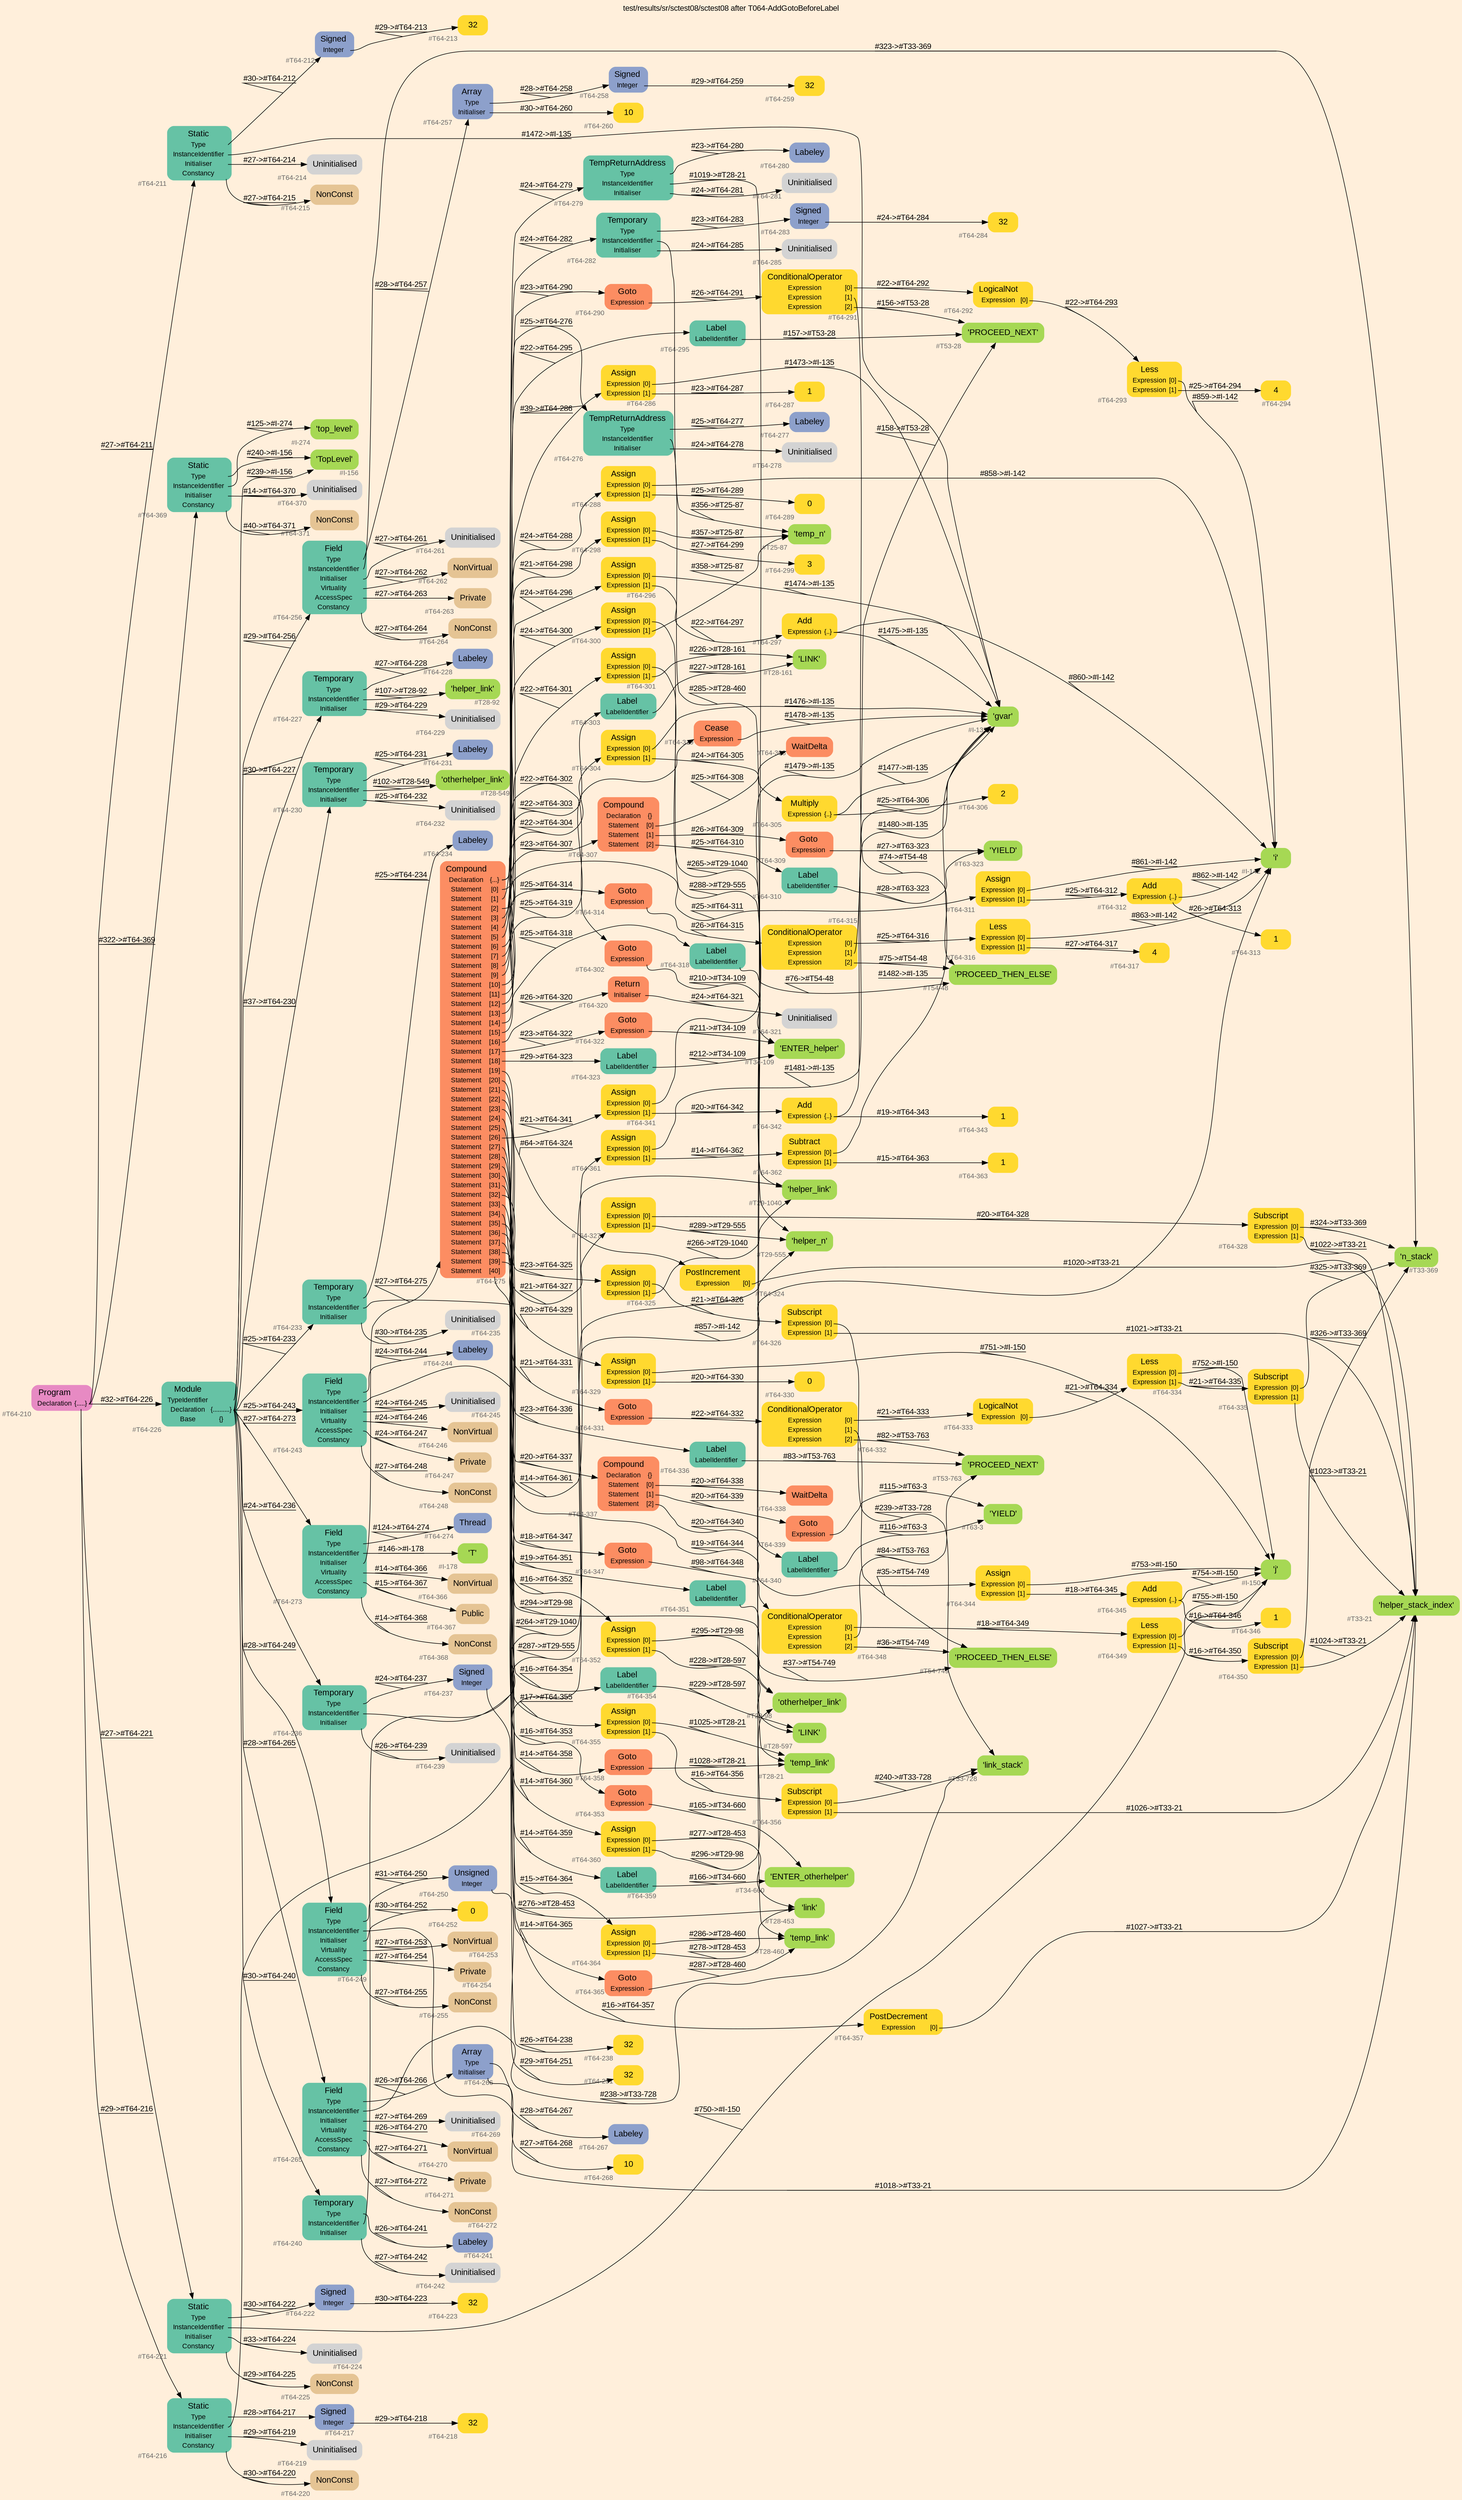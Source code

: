digraph "test/results/sr/sctest08/sctest08 after T064-AddGotoBeforeLabel" {
label = "test/results/sr/sctest08/sctest08 after T064-AddGotoBeforeLabel"
labelloc = t
graph [
    rankdir = "LR"
    ranksep = 0.3
    bgcolor = antiquewhite1
    color = black
    fontcolor = black
    fontname = "Arial"
];
node [
    fontname = "Arial"
];
edge [
    fontname = "Arial"
];

// -------------------- node figure --------------------
// -------- block #T64-210 ----------
"#T64-210" [
    fillcolor = "/set28/4"
    xlabel = "#T64-210"
    fontsize = "12"
    fontcolor = grey40
    shape = "plaintext"
    label = <<TABLE BORDER="0" CELLBORDER="0" CELLSPACING="0">
     <TR><TD><FONT COLOR="black" POINT-SIZE="15">Program</FONT></TD></TR>
     <TR><TD><FONT COLOR="black" POINT-SIZE="12">Declaration</FONT></TD><TD PORT="port0"><FONT COLOR="black" POINT-SIZE="12">{.....}</FONT></TD></TR>
    </TABLE>>
    style = "rounded,filled"
];

// -------- block #T64-211 ----------
"#T64-211" [
    fillcolor = "/set28/1"
    xlabel = "#T64-211"
    fontsize = "12"
    fontcolor = grey40
    shape = "plaintext"
    label = <<TABLE BORDER="0" CELLBORDER="0" CELLSPACING="0">
     <TR><TD><FONT COLOR="black" POINT-SIZE="15">Static</FONT></TD></TR>
     <TR><TD><FONT COLOR="black" POINT-SIZE="12">Type</FONT></TD><TD PORT="port0"></TD></TR>
     <TR><TD><FONT COLOR="black" POINT-SIZE="12">InstanceIdentifier</FONT></TD><TD PORT="port1"></TD></TR>
     <TR><TD><FONT COLOR="black" POINT-SIZE="12">Initialiser</FONT></TD><TD PORT="port2"></TD></TR>
     <TR><TD><FONT COLOR="black" POINT-SIZE="12">Constancy</FONT></TD><TD PORT="port3"></TD></TR>
    </TABLE>>
    style = "rounded,filled"
];

// -------- block #T64-212 ----------
"#T64-212" [
    fillcolor = "/set28/3"
    xlabel = "#T64-212"
    fontsize = "12"
    fontcolor = grey40
    shape = "plaintext"
    label = <<TABLE BORDER="0" CELLBORDER="0" CELLSPACING="0">
     <TR><TD><FONT COLOR="black" POINT-SIZE="15">Signed</FONT></TD></TR>
     <TR><TD><FONT COLOR="black" POINT-SIZE="12">Integer</FONT></TD><TD PORT="port0"></TD></TR>
    </TABLE>>
    style = "rounded,filled"
];

// -------- block #T64-213 ----------
"#T64-213" [
    fillcolor = "/set28/6"
    xlabel = "#T64-213"
    fontsize = "12"
    fontcolor = grey40
    shape = "plaintext"
    label = <<TABLE BORDER="0" CELLBORDER="0" CELLSPACING="0">
     <TR><TD><FONT COLOR="black" POINT-SIZE="15">32</FONT></TD></TR>
    </TABLE>>
    style = "rounded,filled"
];

// -------- block #I-135 ----------
"#I-135" [
    fillcolor = "/set28/5"
    xlabel = "#I-135"
    fontsize = "12"
    fontcolor = grey40
    shape = "plaintext"
    label = <<TABLE BORDER="0" CELLBORDER="0" CELLSPACING="0">
     <TR><TD><FONT COLOR="black" POINT-SIZE="15">'gvar'</FONT></TD></TR>
    </TABLE>>
    style = "rounded,filled"
];

// -------- block #T64-214 ----------
"#T64-214" [
    xlabel = "#T64-214"
    fontsize = "12"
    fontcolor = grey40
    shape = "plaintext"
    label = <<TABLE BORDER="0" CELLBORDER="0" CELLSPACING="0">
     <TR><TD><FONT COLOR="black" POINT-SIZE="15">Uninitialised</FONT></TD></TR>
    </TABLE>>
    style = "rounded,filled"
];

// -------- block #T64-215 ----------
"#T64-215" [
    fillcolor = "/set28/7"
    xlabel = "#T64-215"
    fontsize = "12"
    fontcolor = grey40
    shape = "plaintext"
    label = <<TABLE BORDER="0" CELLBORDER="0" CELLSPACING="0">
     <TR><TD><FONT COLOR="black" POINT-SIZE="15">NonConst</FONT></TD></TR>
    </TABLE>>
    style = "rounded,filled"
];

// -------- block #T64-216 ----------
"#T64-216" [
    fillcolor = "/set28/1"
    xlabel = "#T64-216"
    fontsize = "12"
    fontcolor = grey40
    shape = "plaintext"
    label = <<TABLE BORDER="0" CELLBORDER="0" CELLSPACING="0">
     <TR><TD><FONT COLOR="black" POINT-SIZE="15">Static</FONT></TD></TR>
     <TR><TD><FONT COLOR="black" POINT-SIZE="12">Type</FONT></TD><TD PORT="port0"></TD></TR>
     <TR><TD><FONT COLOR="black" POINT-SIZE="12">InstanceIdentifier</FONT></TD><TD PORT="port1"></TD></TR>
     <TR><TD><FONT COLOR="black" POINT-SIZE="12">Initialiser</FONT></TD><TD PORT="port2"></TD></TR>
     <TR><TD><FONT COLOR="black" POINT-SIZE="12">Constancy</FONT></TD><TD PORT="port3"></TD></TR>
    </TABLE>>
    style = "rounded,filled"
];

// -------- block #T64-217 ----------
"#T64-217" [
    fillcolor = "/set28/3"
    xlabel = "#T64-217"
    fontsize = "12"
    fontcolor = grey40
    shape = "plaintext"
    label = <<TABLE BORDER="0" CELLBORDER="0" CELLSPACING="0">
     <TR><TD><FONT COLOR="black" POINT-SIZE="15">Signed</FONT></TD></TR>
     <TR><TD><FONT COLOR="black" POINT-SIZE="12">Integer</FONT></TD><TD PORT="port0"></TD></TR>
    </TABLE>>
    style = "rounded,filled"
];

// -------- block #T64-218 ----------
"#T64-218" [
    fillcolor = "/set28/6"
    xlabel = "#T64-218"
    fontsize = "12"
    fontcolor = grey40
    shape = "plaintext"
    label = <<TABLE BORDER="0" CELLBORDER="0" CELLSPACING="0">
     <TR><TD><FONT COLOR="black" POINT-SIZE="15">32</FONT></TD></TR>
    </TABLE>>
    style = "rounded,filled"
];

// -------- block #I-142 ----------
"#I-142" [
    fillcolor = "/set28/5"
    xlabel = "#I-142"
    fontsize = "12"
    fontcolor = grey40
    shape = "plaintext"
    label = <<TABLE BORDER="0" CELLBORDER="0" CELLSPACING="0">
     <TR><TD><FONT COLOR="black" POINT-SIZE="15">'i'</FONT></TD></TR>
    </TABLE>>
    style = "rounded,filled"
];

// -------- block #T64-219 ----------
"#T64-219" [
    xlabel = "#T64-219"
    fontsize = "12"
    fontcolor = grey40
    shape = "plaintext"
    label = <<TABLE BORDER="0" CELLBORDER="0" CELLSPACING="0">
     <TR><TD><FONT COLOR="black" POINT-SIZE="15">Uninitialised</FONT></TD></TR>
    </TABLE>>
    style = "rounded,filled"
];

// -------- block #T64-220 ----------
"#T64-220" [
    fillcolor = "/set28/7"
    xlabel = "#T64-220"
    fontsize = "12"
    fontcolor = grey40
    shape = "plaintext"
    label = <<TABLE BORDER="0" CELLBORDER="0" CELLSPACING="0">
     <TR><TD><FONT COLOR="black" POINT-SIZE="15">NonConst</FONT></TD></TR>
    </TABLE>>
    style = "rounded,filled"
];

// -------- block #T64-221 ----------
"#T64-221" [
    fillcolor = "/set28/1"
    xlabel = "#T64-221"
    fontsize = "12"
    fontcolor = grey40
    shape = "plaintext"
    label = <<TABLE BORDER="0" CELLBORDER="0" CELLSPACING="0">
     <TR><TD><FONT COLOR="black" POINT-SIZE="15">Static</FONT></TD></TR>
     <TR><TD><FONT COLOR="black" POINT-SIZE="12">Type</FONT></TD><TD PORT="port0"></TD></TR>
     <TR><TD><FONT COLOR="black" POINT-SIZE="12">InstanceIdentifier</FONT></TD><TD PORT="port1"></TD></TR>
     <TR><TD><FONT COLOR="black" POINT-SIZE="12">Initialiser</FONT></TD><TD PORT="port2"></TD></TR>
     <TR><TD><FONT COLOR="black" POINT-SIZE="12">Constancy</FONT></TD><TD PORT="port3"></TD></TR>
    </TABLE>>
    style = "rounded,filled"
];

// -------- block #T64-222 ----------
"#T64-222" [
    fillcolor = "/set28/3"
    xlabel = "#T64-222"
    fontsize = "12"
    fontcolor = grey40
    shape = "plaintext"
    label = <<TABLE BORDER="0" CELLBORDER="0" CELLSPACING="0">
     <TR><TD><FONT COLOR="black" POINT-SIZE="15">Signed</FONT></TD></TR>
     <TR><TD><FONT COLOR="black" POINT-SIZE="12">Integer</FONT></TD><TD PORT="port0"></TD></TR>
    </TABLE>>
    style = "rounded,filled"
];

// -------- block #T64-223 ----------
"#T64-223" [
    fillcolor = "/set28/6"
    xlabel = "#T64-223"
    fontsize = "12"
    fontcolor = grey40
    shape = "plaintext"
    label = <<TABLE BORDER="0" CELLBORDER="0" CELLSPACING="0">
     <TR><TD><FONT COLOR="black" POINT-SIZE="15">32</FONT></TD></TR>
    </TABLE>>
    style = "rounded,filled"
];

// -------- block #I-150 ----------
"#I-150" [
    fillcolor = "/set28/5"
    xlabel = "#I-150"
    fontsize = "12"
    fontcolor = grey40
    shape = "plaintext"
    label = <<TABLE BORDER="0" CELLBORDER="0" CELLSPACING="0">
     <TR><TD><FONT COLOR="black" POINT-SIZE="15">'j'</FONT></TD></TR>
    </TABLE>>
    style = "rounded,filled"
];

// -------- block #T64-224 ----------
"#T64-224" [
    xlabel = "#T64-224"
    fontsize = "12"
    fontcolor = grey40
    shape = "plaintext"
    label = <<TABLE BORDER="0" CELLBORDER="0" CELLSPACING="0">
     <TR><TD><FONT COLOR="black" POINT-SIZE="15">Uninitialised</FONT></TD></TR>
    </TABLE>>
    style = "rounded,filled"
];

// -------- block #T64-225 ----------
"#T64-225" [
    fillcolor = "/set28/7"
    xlabel = "#T64-225"
    fontsize = "12"
    fontcolor = grey40
    shape = "plaintext"
    label = <<TABLE BORDER="0" CELLBORDER="0" CELLSPACING="0">
     <TR><TD><FONT COLOR="black" POINT-SIZE="15">NonConst</FONT></TD></TR>
    </TABLE>>
    style = "rounded,filled"
];

// -------- block #T64-226 ----------
"#T64-226" [
    fillcolor = "/set28/1"
    xlabel = "#T64-226"
    fontsize = "12"
    fontcolor = grey40
    shape = "plaintext"
    label = <<TABLE BORDER="0" CELLBORDER="0" CELLSPACING="0">
     <TR><TD><FONT COLOR="black" POINT-SIZE="15">Module</FONT></TD></TR>
     <TR><TD><FONT COLOR="black" POINT-SIZE="12">TypeIdentifier</FONT></TD><TD PORT="port0"></TD></TR>
     <TR><TD><FONT COLOR="black" POINT-SIZE="12">Declaration</FONT></TD><TD PORT="port1"><FONT COLOR="black" POINT-SIZE="12">{..........}</FONT></TD></TR>
     <TR><TD><FONT COLOR="black" POINT-SIZE="12">Base</FONT></TD><TD PORT="port2"><FONT COLOR="black" POINT-SIZE="12">{}</FONT></TD></TR>
    </TABLE>>
    style = "rounded,filled"
];

// -------- block #I-156 ----------
"#I-156" [
    fillcolor = "/set28/5"
    xlabel = "#I-156"
    fontsize = "12"
    fontcolor = grey40
    shape = "plaintext"
    label = <<TABLE BORDER="0" CELLBORDER="0" CELLSPACING="0">
     <TR><TD><FONT COLOR="black" POINT-SIZE="15">'TopLevel'</FONT></TD></TR>
    </TABLE>>
    style = "rounded,filled"
];

// -------- block #T64-227 ----------
"#T64-227" [
    fillcolor = "/set28/1"
    xlabel = "#T64-227"
    fontsize = "12"
    fontcolor = grey40
    shape = "plaintext"
    label = <<TABLE BORDER="0" CELLBORDER="0" CELLSPACING="0">
     <TR><TD><FONT COLOR="black" POINT-SIZE="15">Temporary</FONT></TD></TR>
     <TR><TD><FONT COLOR="black" POINT-SIZE="12">Type</FONT></TD><TD PORT="port0"></TD></TR>
     <TR><TD><FONT COLOR="black" POINT-SIZE="12">InstanceIdentifier</FONT></TD><TD PORT="port1"></TD></TR>
     <TR><TD><FONT COLOR="black" POINT-SIZE="12">Initialiser</FONT></TD><TD PORT="port2"></TD></TR>
    </TABLE>>
    style = "rounded,filled"
];

// -------- block #T64-228 ----------
"#T64-228" [
    fillcolor = "/set28/3"
    xlabel = "#T64-228"
    fontsize = "12"
    fontcolor = grey40
    shape = "plaintext"
    label = <<TABLE BORDER="0" CELLBORDER="0" CELLSPACING="0">
     <TR><TD><FONT COLOR="black" POINT-SIZE="15">Labeley</FONT></TD></TR>
    </TABLE>>
    style = "rounded,filled"
];

// -------- block #T28-92 ----------
"#T28-92" [
    fillcolor = "/set28/5"
    xlabel = "#T28-92"
    fontsize = "12"
    fontcolor = grey40
    shape = "plaintext"
    label = <<TABLE BORDER="0" CELLBORDER="0" CELLSPACING="0">
     <TR><TD><FONT COLOR="black" POINT-SIZE="15">'helper_link'</FONT></TD></TR>
    </TABLE>>
    style = "rounded,filled"
];

// -------- block #T64-229 ----------
"#T64-229" [
    xlabel = "#T64-229"
    fontsize = "12"
    fontcolor = grey40
    shape = "plaintext"
    label = <<TABLE BORDER="0" CELLBORDER="0" CELLSPACING="0">
     <TR><TD><FONT COLOR="black" POINT-SIZE="15">Uninitialised</FONT></TD></TR>
    </TABLE>>
    style = "rounded,filled"
];

// -------- block #T64-230 ----------
"#T64-230" [
    fillcolor = "/set28/1"
    xlabel = "#T64-230"
    fontsize = "12"
    fontcolor = grey40
    shape = "plaintext"
    label = <<TABLE BORDER="0" CELLBORDER="0" CELLSPACING="0">
     <TR><TD><FONT COLOR="black" POINT-SIZE="15">Temporary</FONT></TD></TR>
     <TR><TD><FONT COLOR="black" POINT-SIZE="12">Type</FONT></TD><TD PORT="port0"></TD></TR>
     <TR><TD><FONT COLOR="black" POINT-SIZE="12">InstanceIdentifier</FONT></TD><TD PORT="port1"></TD></TR>
     <TR><TD><FONT COLOR="black" POINT-SIZE="12">Initialiser</FONT></TD><TD PORT="port2"></TD></TR>
    </TABLE>>
    style = "rounded,filled"
];

// -------- block #T64-231 ----------
"#T64-231" [
    fillcolor = "/set28/3"
    xlabel = "#T64-231"
    fontsize = "12"
    fontcolor = grey40
    shape = "plaintext"
    label = <<TABLE BORDER="0" CELLBORDER="0" CELLSPACING="0">
     <TR><TD><FONT COLOR="black" POINT-SIZE="15">Labeley</FONT></TD></TR>
    </TABLE>>
    style = "rounded,filled"
];

// -------- block #T28-549 ----------
"#T28-549" [
    fillcolor = "/set28/5"
    xlabel = "#T28-549"
    fontsize = "12"
    fontcolor = grey40
    shape = "plaintext"
    label = <<TABLE BORDER="0" CELLBORDER="0" CELLSPACING="0">
     <TR><TD><FONT COLOR="black" POINT-SIZE="15">'otherhelper_link'</FONT></TD></TR>
    </TABLE>>
    style = "rounded,filled"
];

// -------- block #T64-232 ----------
"#T64-232" [
    xlabel = "#T64-232"
    fontsize = "12"
    fontcolor = grey40
    shape = "plaintext"
    label = <<TABLE BORDER="0" CELLBORDER="0" CELLSPACING="0">
     <TR><TD><FONT COLOR="black" POINT-SIZE="15">Uninitialised</FONT></TD></TR>
    </TABLE>>
    style = "rounded,filled"
];

// -------- block #T64-233 ----------
"#T64-233" [
    fillcolor = "/set28/1"
    xlabel = "#T64-233"
    fontsize = "12"
    fontcolor = grey40
    shape = "plaintext"
    label = <<TABLE BORDER="0" CELLBORDER="0" CELLSPACING="0">
     <TR><TD><FONT COLOR="black" POINT-SIZE="15">Temporary</FONT></TD></TR>
     <TR><TD><FONT COLOR="black" POINT-SIZE="12">Type</FONT></TD><TD PORT="port0"></TD></TR>
     <TR><TD><FONT COLOR="black" POINT-SIZE="12">InstanceIdentifier</FONT></TD><TD PORT="port1"></TD></TR>
     <TR><TD><FONT COLOR="black" POINT-SIZE="12">Initialiser</FONT></TD><TD PORT="port2"></TD></TR>
    </TABLE>>
    style = "rounded,filled"
];

// -------- block #T64-234 ----------
"#T64-234" [
    fillcolor = "/set28/3"
    xlabel = "#T64-234"
    fontsize = "12"
    fontcolor = grey40
    shape = "plaintext"
    label = <<TABLE BORDER="0" CELLBORDER="0" CELLSPACING="0">
     <TR><TD><FONT COLOR="black" POINT-SIZE="15">Labeley</FONT></TD></TR>
    </TABLE>>
    style = "rounded,filled"
];

// -------- block #T29-98 ----------
"#T29-98" [
    fillcolor = "/set28/5"
    xlabel = "#T29-98"
    fontsize = "12"
    fontcolor = grey40
    shape = "plaintext"
    label = <<TABLE BORDER="0" CELLBORDER="0" CELLSPACING="0">
     <TR><TD><FONT COLOR="black" POINT-SIZE="15">'otherhelper_link'</FONT></TD></TR>
    </TABLE>>
    style = "rounded,filled"
];

// -------- block #T64-235 ----------
"#T64-235" [
    xlabel = "#T64-235"
    fontsize = "12"
    fontcolor = grey40
    shape = "plaintext"
    label = <<TABLE BORDER="0" CELLBORDER="0" CELLSPACING="0">
     <TR><TD><FONT COLOR="black" POINT-SIZE="15">Uninitialised</FONT></TD></TR>
    </TABLE>>
    style = "rounded,filled"
];

// -------- block #T64-236 ----------
"#T64-236" [
    fillcolor = "/set28/1"
    xlabel = "#T64-236"
    fontsize = "12"
    fontcolor = grey40
    shape = "plaintext"
    label = <<TABLE BORDER="0" CELLBORDER="0" CELLSPACING="0">
     <TR><TD><FONT COLOR="black" POINT-SIZE="15">Temporary</FONT></TD></TR>
     <TR><TD><FONT COLOR="black" POINT-SIZE="12">Type</FONT></TD><TD PORT="port0"></TD></TR>
     <TR><TD><FONT COLOR="black" POINT-SIZE="12">InstanceIdentifier</FONT></TD><TD PORT="port1"></TD></TR>
     <TR><TD><FONT COLOR="black" POINT-SIZE="12">Initialiser</FONT></TD><TD PORT="port2"></TD></TR>
    </TABLE>>
    style = "rounded,filled"
];

// -------- block #T64-237 ----------
"#T64-237" [
    fillcolor = "/set28/3"
    xlabel = "#T64-237"
    fontsize = "12"
    fontcolor = grey40
    shape = "plaintext"
    label = <<TABLE BORDER="0" CELLBORDER="0" CELLSPACING="0">
     <TR><TD><FONT COLOR="black" POINT-SIZE="15">Signed</FONT></TD></TR>
     <TR><TD><FONT COLOR="black" POINT-SIZE="12">Integer</FONT></TD><TD PORT="port0"></TD></TR>
    </TABLE>>
    style = "rounded,filled"
];

// -------- block #T64-238 ----------
"#T64-238" [
    fillcolor = "/set28/6"
    xlabel = "#T64-238"
    fontsize = "12"
    fontcolor = grey40
    shape = "plaintext"
    label = <<TABLE BORDER="0" CELLBORDER="0" CELLSPACING="0">
     <TR><TD><FONT COLOR="black" POINT-SIZE="15">32</FONT></TD></TR>
    </TABLE>>
    style = "rounded,filled"
];

// -------- block #T29-555 ----------
"#T29-555" [
    fillcolor = "/set28/5"
    xlabel = "#T29-555"
    fontsize = "12"
    fontcolor = grey40
    shape = "plaintext"
    label = <<TABLE BORDER="0" CELLBORDER="0" CELLSPACING="0">
     <TR><TD><FONT COLOR="black" POINT-SIZE="15">'helper_n'</FONT></TD></TR>
    </TABLE>>
    style = "rounded,filled"
];

// -------- block #T64-239 ----------
"#T64-239" [
    xlabel = "#T64-239"
    fontsize = "12"
    fontcolor = grey40
    shape = "plaintext"
    label = <<TABLE BORDER="0" CELLBORDER="0" CELLSPACING="0">
     <TR><TD><FONT COLOR="black" POINT-SIZE="15">Uninitialised</FONT></TD></TR>
    </TABLE>>
    style = "rounded,filled"
];

// -------- block #T64-240 ----------
"#T64-240" [
    fillcolor = "/set28/1"
    xlabel = "#T64-240"
    fontsize = "12"
    fontcolor = grey40
    shape = "plaintext"
    label = <<TABLE BORDER="0" CELLBORDER="0" CELLSPACING="0">
     <TR><TD><FONT COLOR="black" POINT-SIZE="15">Temporary</FONT></TD></TR>
     <TR><TD><FONT COLOR="black" POINT-SIZE="12">Type</FONT></TD><TD PORT="port0"></TD></TR>
     <TR><TD><FONT COLOR="black" POINT-SIZE="12">InstanceIdentifier</FONT></TD><TD PORT="port1"></TD></TR>
     <TR><TD><FONT COLOR="black" POINT-SIZE="12">Initialiser</FONT></TD><TD PORT="port2"></TD></TR>
    </TABLE>>
    style = "rounded,filled"
];

// -------- block #T64-241 ----------
"#T64-241" [
    fillcolor = "/set28/3"
    xlabel = "#T64-241"
    fontsize = "12"
    fontcolor = grey40
    shape = "plaintext"
    label = <<TABLE BORDER="0" CELLBORDER="0" CELLSPACING="0">
     <TR><TD><FONT COLOR="black" POINT-SIZE="15">Labeley</FONT></TD></TR>
    </TABLE>>
    style = "rounded,filled"
];

// -------- block #T29-1040 ----------
"#T29-1040" [
    fillcolor = "/set28/5"
    xlabel = "#T29-1040"
    fontsize = "12"
    fontcolor = grey40
    shape = "plaintext"
    label = <<TABLE BORDER="0" CELLBORDER="0" CELLSPACING="0">
     <TR><TD><FONT COLOR="black" POINT-SIZE="15">'helper_link'</FONT></TD></TR>
    </TABLE>>
    style = "rounded,filled"
];

// -------- block #T64-242 ----------
"#T64-242" [
    xlabel = "#T64-242"
    fontsize = "12"
    fontcolor = grey40
    shape = "plaintext"
    label = <<TABLE BORDER="0" CELLBORDER="0" CELLSPACING="0">
     <TR><TD><FONT COLOR="black" POINT-SIZE="15">Uninitialised</FONT></TD></TR>
    </TABLE>>
    style = "rounded,filled"
];

// -------- block #T64-243 ----------
"#T64-243" [
    fillcolor = "/set28/1"
    xlabel = "#T64-243"
    fontsize = "12"
    fontcolor = grey40
    shape = "plaintext"
    label = <<TABLE BORDER="0" CELLBORDER="0" CELLSPACING="0">
     <TR><TD><FONT COLOR="black" POINT-SIZE="15">Field</FONT></TD></TR>
     <TR><TD><FONT COLOR="black" POINT-SIZE="12">Type</FONT></TD><TD PORT="port0"></TD></TR>
     <TR><TD><FONT COLOR="black" POINT-SIZE="12">InstanceIdentifier</FONT></TD><TD PORT="port1"></TD></TR>
     <TR><TD><FONT COLOR="black" POINT-SIZE="12">Initialiser</FONT></TD><TD PORT="port2"></TD></TR>
     <TR><TD><FONT COLOR="black" POINT-SIZE="12">Virtuality</FONT></TD><TD PORT="port3"></TD></TR>
     <TR><TD><FONT COLOR="black" POINT-SIZE="12">AccessSpec</FONT></TD><TD PORT="port4"></TD></TR>
     <TR><TD><FONT COLOR="black" POINT-SIZE="12">Constancy</FONT></TD><TD PORT="port5"></TD></TR>
    </TABLE>>
    style = "rounded,filled"
];

// -------- block #T64-244 ----------
"#T64-244" [
    fillcolor = "/set28/3"
    xlabel = "#T64-244"
    fontsize = "12"
    fontcolor = grey40
    shape = "plaintext"
    label = <<TABLE BORDER="0" CELLBORDER="0" CELLSPACING="0">
     <TR><TD><FONT COLOR="black" POINT-SIZE="15">Labeley</FONT></TD></TR>
    </TABLE>>
    style = "rounded,filled"
];

// -------- block #T28-453 ----------
"#T28-453" [
    fillcolor = "/set28/5"
    xlabel = "#T28-453"
    fontsize = "12"
    fontcolor = grey40
    shape = "plaintext"
    label = <<TABLE BORDER="0" CELLBORDER="0" CELLSPACING="0">
     <TR><TD><FONT COLOR="black" POINT-SIZE="15">'link'</FONT></TD></TR>
    </TABLE>>
    style = "rounded,filled"
];

// -------- block #T64-245 ----------
"#T64-245" [
    xlabel = "#T64-245"
    fontsize = "12"
    fontcolor = grey40
    shape = "plaintext"
    label = <<TABLE BORDER="0" CELLBORDER="0" CELLSPACING="0">
     <TR><TD><FONT COLOR="black" POINT-SIZE="15">Uninitialised</FONT></TD></TR>
    </TABLE>>
    style = "rounded,filled"
];

// -------- block #T64-246 ----------
"#T64-246" [
    fillcolor = "/set28/7"
    xlabel = "#T64-246"
    fontsize = "12"
    fontcolor = grey40
    shape = "plaintext"
    label = <<TABLE BORDER="0" CELLBORDER="0" CELLSPACING="0">
     <TR><TD><FONT COLOR="black" POINT-SIZE="15">NonVirtual</FONT></TD></TR>
    </TABLE>>
    style = "rounded,filled"
];

// -------- block #T64-247 ----------
"#T64-247" [
    fillcolor = "/set28/7"
    xlabel = "#T64-247"
    fontsize = "12"
    fontcolor = grey40
    shape = "plaintext"
    label = <<TABLE BORDER="0" CELLBORDER="0" CELLSPACING="0">
     <TR><TD><FONT COLOR="black" POINT-SIZE="15">Private</FONT></TD></TR>
    </TABLE>>
    style = "rounded,filled"
];

// -------- block #T64-248 ----------
"#T64-248" [
    fillcolor = "/set28/7"
    xlabel = "#T64-248"
    fontsize = "12"
    fontcolor = grey40
    shape = "plaintext"
    label = <<TABLE BORDER="0" CELLBORDER="0" CELLSPACING="0">
     <TR><TD><FONT COLOR="black" POINT-SIZE="15">NonConst</FONT></TD></TR>
    </TABLE>>
    style = "rounded,filled"
];

// -------- block #T64-249 ----------
"#T64-249" [
    fillcolor = "/set28/1"
    xlabel = "#T64-249"
    fontsize = "12"
    fontcolor = grey40
    shape = "plaintext"
    label = <<TABLE BORDER="0" CELLBORDER="0" CELLSPACING="0">
     <TR><TD><FONT COLOR="black" POINT-SIZE="15">Field</FONT></TD></TR>
     <TR><TD><FONT COLOR="black" POINT-SIZE="12">Type</FONT></TD><TD PORT="port0"></TD></TR>
     <TR><TD><FONT COLOR="black" POINT-SIZE="12">InstanceIdentifier</FONT></TD><TD PORT="port1"></TD></TR>
     <TR><TD><FONT COLOR="black" POINT-SIZE="12">Initialiser</FONT></TD><TD PORT="port2"></TD></TR>
     <TR><TD><FONT COLOR="black" POINT-SIZE="12">Virtuality</FONT></TD><TD PORT="port3"></TD></TR>
     <TR><TD><FONT COLOR="black" POINT-SIZE="12">AccessSpec</FONT></TD><TD PORT="port4"></TD></TR>
     <TR><TD><FONT COLOR="black" POINT-SIZE="12">Constancy</FONT></TD><TD PORT="port5"></TD></TR>
    </TABLE>>
    style = "rounded,filled"
];

// -------- block #T64-250 ----------
"#T64-250" [
    fillcolor = "/set28/3"
    xlabel = "#T64-250"
    fontsize = "12"
    fontcolor = grey40
    shape = "plaintext"
    label = <<TABLE BORDER="0" CELLBORDER="0" CELLSPACING="0">
     <TR><TD><FONT COLOR="black" POINT-SIZE="15">Unsigned</FONT></TD></TR>
     <TR><TD><FONT COLOR="black" POINT-SIZE="12">Integer</FONT></TD><TD PORT="port0"></TD></TR>
    </TABLE>>
    style = "rounded,filled"
];

// -------- block #T64-251 ----------
"#T64-251" [
    fillcolor = "/set28/6"
    xlabel = "#T64-251"
    fontsize = "12"
    fontcolor = grey40
    shape = "plaintext"
    label = <<TABLE BORDER="0" CELLBORDER="0" CELLSPACING="0">
     <TR><TD><FONT COLOR="black" POINT-SIZE="15">32</FONT></TD></TR>
    </TABLE>>
    style = "rounded,filled"
];

// -------- block #T33-21 ----------
"#T33-21" [
    fillcolor = "/set28/5"
    xlabel = "#T33-21"
    fontsize = "12"
    fontcolor = grey40
    shape = "plaintext"
    label = <<TABLE BORDER="0" CELLBORDER="0" CELLSPACING="0">
     <TR><TD><FONT COLOR="black" POINT-SIZE="15">'helper_stack_index'</FONT></TD></TR>
    </TABLE>>
    style = "rounded,filled"
];

// -------- block #T64-252 ----------
"#T64-252" [
    fillcolor = "/set28/6"
    xlabel = "#T64-252"
    fontsize = "12"
    fontcolor = grey40
    shape = "plaintext"
    label = <<TABLE BORDER="0" CELLBORDER="0" CELLSPACING="0">
     <TR><TD><FONT COLOR="black" POINT-SIZE="15">0</FONT></TD></TR>
    </TABLE>>
    style = "rounded,filled"
];

// -------- block #T64-253 ----------
"#T64-253" [
    fillcolor = "/set28/7"
    xlabel = "#T64-253"
    fontsize = "12"
    fontcolor = grey40
    shape = "plaintext"
    label = <<TABLE BORDER="0" CELLBORDER="0" CELLSPACING="0">
     <TR><TD><FONT COLOR="black" POINT-SIZE="15">NonVirtual</FONT></TD></TR>
    </TABLE>>
    style = "rounded,filled"
];

// -------- block #T64-254 ----------
"#T64-254" [
    fillcolor = "/set28/7"
    xlabel = "#T64-254"
    fontsize = "12"
    fontcolor = grey40
    shape = "plaintext"
    label = <<TABLE BORDER="0" CELLBORDER="0" CELLSPACING="0">
     <TR><TD><FONT COLOR="black" POINT-SIZE="15">Private</FONT></TD></TR>
    </TABLE>>
    style = "rounded,filled"
];

// -------- block #T64-255 ----------
"#T64-255" [
    fillcolor = "/set28/7"
    xlabel = "#T64-255"
    fontsize = "12"
    fontcolor = grey40
    shape = "plaintext"
    label = <<TABLE BORDER="0" CELLBORDER="0" CELLSPACING="0">
     <TR><TD><FONT COLOR="black" POINT-SIZE="15">NonConst</FONT></TD></TR>
    </TABLE>>
    style = "rounded,filled"
];

// -------- block #T64-256 ----------
"#T64-256" [
    fillcolor = "/set28/1"
    xlabel = "#T64-256"
    fontsize = "12"
    fontcolor = grey40
    shape = "plaintext"
    label = <<TABLE BORDER="0" CELLBORDER="0" CELLSPACING="0">
     <TR><TD><FONT COLOR="black" POINT-SIZE="15">Field</FONT></TD></TR>
     <TR><TD><FONT COLOR="black" POINT-SIZE="12">Type</FONT></TD><TD PORT="port0"></TD></TR>
     <TR><TD><FONT COLOR="black" POINT-SIZE="12">InstanceIdentifier</FONT></TD><TD PORT="port1"></TD></TR>
     <TR><TD><FONT COLOR="black" POINT-SIZE="12">Initialiser</FONT></TD><TD PORT="port2"></TD></TR>
     <TR><TD><FONT COLOR="black" POINT-SIZE="12">Virtuality</FONT></TD><TD PORT="port3"></TD></TR>
     <TR><TD><FONT COLOR="black" POINT-SIZE="12">AccessSpec</FONT></TD><TD PORT="port4"></TD></TR>
     <TR><TD><FONT COLOR="black" POINT-SIZE="12">Constancy</FONT></TD><TD PORT="port5"></TD></TR>
    </TABLE>>
    style = "rounded,filled"
];

// -------- block #T64-257 ----------
"#T64-257" [
    fillcolor = "/set28/3"
    xlabel = "#T64-257"
    fontsize = "12"
    fontcolor = grey40
    shape = "plaintext"
    label = <<TABLE BORDER="0" CELLBORDER="0" CELLSPACING="0">
     <TR><TD><FONT COLOR="black" POINT-SIZE="15">Array</FONT></TD></TR>
     <TR><TD><FONT COLOR="black" POINT-SIZE="12">Type</FONT></TD><TD PORT="port0"></TD></TR>
     <TR><TD><FONT COLOR="black" POINT-SIZE="12">Initialiser</FONT></TD><TD PORT="port1"></TD></TR>
    </TABLE>>
    style = "rounded,filled"
];

// -------- block #T64-258 ----------
"#T64-258" [
    fillcolor = "/set28/3"
    xlabel = "#T64-258"
    fontsize = "12"
    fontcolor = grey40
    shape = "plaintext"
    label = <<TABLE BORDER="0" CELLBORDER="0" CELLSPACING="0">
     <TR><TD><FONT COLOR="black" POINT-SIZE="15">Signed</FONT></TD></TR>
     <TR><TD><FONT COLOR="black" POINT-SIZE="12">Integer</FONT></TD><TD PORT="port0"></TD></TR>
    </TABLE>>
    style = "rounded,filled"
];

// -------- block #T64-259 ----------
"#T64-259" [
    fillcolor = "/set28/6"
    xlabel = "#T64-259"
    fontsize = "12"
    fontcolor = grey40
    shape = "plaintext"
    label = <<TABLE BORDER="0" CELLBORDER="0" CELLSPACING="0">
     <TR><TD><FONT COLOR="black" POINT-SIZE="15">32</FONT></TD></TR>
    </TABLE>>
    style = "rounded,filled"
];

// -------- block #T64-260 ----------
"#T64-260" [
    fillcolor = "/set28/6"
    xlabel = "#T64-260"
    fontsize = "12"
    fontcolor = grey40
    shape = "plaintext"
    label = <<TABLE BORDER="0" CELLBORDER="0" CELLSPACING="0">
     <TR><TD><FONT COLOR="black" POINT-SIZE="15">10</FONT></TD></TR>
    </TABLE>>
    style = "rounded,filled"
];

// -------- block #T33-369 ----------
"#T33-369" [
    fillcolor = "/set28/5"
    xlabel = "#T33-369"
    fontsize = "12"
    fontcolor = grey40
    shape = "plaintext"
    label = <<TABLE BORDER="0" CELLBORDER="0" CELLSPACING="0">
     <TR><TD><FONT COLOR="black" POINT-SIZE="15">'n_stack'</FONT></TD></TR>
    </TABLE>>
    style = "rounded,filled"
];

// -------- block #T64-261 ----------
"#T64-261" [
    xlabel = "#T64-261"
    fontsize = "12"
    fontcolor = grey40
    shape = "plaintext"
    label = <<TABLE BORDER="0" CELLBORDER="0" CELLSPACING="0">
     <TR><TD><FONT COLOR="black" POINT-SIZE="15">Uninitialised</FONT></TD></TR>
    </TABLE>>
    style = "rounded,filled"
];

// -------- block #T64-262 ----------
"#T64-262" [
    fillcolor = "/set28/7"
    xlabel = "#T64-262"
    fontsize = "12"
    fontcolor = grey40
    shape = "plaintext"
    label = <<TABLE BORDER="0" CELLBORDER="0" CELLSPACING="0">
     <TR><TD><FONT COLOR="black" POINT-SIZE="15">NonVirtual</FONT></TD></TR>
    </TABLE>>
    style = "rounded,filled"
];

// -------- block #T64-263 ----------
"#T64-263" [
    fillcolor = "/set28/7"
    xlabel = "#T64-263"
    fontsize = "12"
    fontcolor = grey40
    shape = "plaintext"
    label = <<TABLE BORDER="0" CELLBORDER="0" CELLSPACING="0">
     <TR><TD><FONT COLOR="black" POINT-SIZE="15">Private</FONT></TD></TR>
    </TABLE>>
    style = "rounded,filled"
];

// -------- block #T64-264 ----------
"#T64-264" [
    fillcolor = "/set28/7"
    xlabel = "#T64-264"
    fontsize = "12"
    fontcolor = grey40
    shape = "plaintext"
    label = <<TABLE BORDER="0" CELLBORDER="0" CELLSPACING="0">
     <TR><TD><FONT COLOR="black" POINT-SIZE="15">NonConst</FONT></TD></TR>
    </TABLE>>
    style = "rounded,filled"
];

// -------- block #T64-265 ----------
"#T64-265" [
    fillcolor = "/set28/1"
    xlabel = "#T64-265"
    fontsize = "12"
    fontcolor = grey40
    shape = "plaintext"
    label = <<TABLE BORDER="0" CELLBORDER="0" CELLSPACING="0">
     <TR><TD><FONT COLOR="black" POINT-SIZE="15">Field</FONT></TD></TR>
     <TR><TD><FONT COLOR="black" POINT-SIZE="12">Type</FONT></TD><TD PORT="port0"></TD></TR>
     <TR><TD><FONT COLOR="black" POINT-SIZE="12">InstanceIdentifier</FONT></TD><TD PORT="port1"></TD></TR>
     <TR><TD><FONT COLOR="black" POINT-SIZE="12">Initialiser</FONT></TD><TD PORT="port2"></TD></TR>
     <TR><TD><FONT COLOR="black" POINT-SIZE="12">Virtuality</FONT></TD><TD PORT="port3"></TD></TR>
     <TR><TD><FONT COLOR="black" POINT-SIZE="12">AccessSpec</FONT></TD><TD PORT="port4"></TD></TR>
     <TR><TD><FONT COLOR="black" POINT-SIZE="12">Constancy</FONT></TD><TD PORT="port5"></TD></TR>
    </TABLE>>
    style = "rounded,filled"
];

// -------- block #T64-266 ----------
"#T64-266" [
    fillcolor = "/set28/3"
    xlabel = "#T64-266"
    fontsize = "12"
    fontcolor = grey40
    shape = "plaintext"
    label = <<TABLE BORDER="0" CELLBORDER="0" CELLSPACING="0">
     <TR><TD><FONT COLOR="black" POINT-SIZE="15">Array</FONT></TD></TR>
     <TR><TD><FONT COLOR="black" POINT-SIZE="12">Type</FONT></TD><TD PORT="port0"></TD></TR>
     <TR><TD><FONT COLOR="black" POINT-SIZE="12">Initialiser</FONT></TD><TD PORT="port1"></TD></TR>
    </TABLE>>
    style = "rounded,filled"
];

// -------- block #T64-267 ----------
"#T64-267" [
    fillcolor = "/set28/3"
    xlabel = "#T64-267"
    fontsize = "12"
    fontcolor = grey40
    shape = "plaintext"
    label = <<TABLE BORDER="0" CELLBORDER="0" CELLSPACING="0">
     <TR><TD><FONT COLOR="black" POINT-SIZE="15">Labeley</FONT></TD></TR>
    </TABLE>>
    style = "rounded,filled"
];

// -------- block #T64-268 ----------
"#T64-268" [
    fillcolor = "/set28/6"
    xlabel = "#T64-268"
    fontsize = "12"
    fontcolor = grey40
    shape = "plaintext"
    label = <<TABLE BORDER="0" CELLBORDER="0" CELLSPACING="0">
     <TR><TD><FONT COLOR="black" POINT-SIZE="15">10</FONT></TD></TR>
    </TABLE>>
    style = "rounded,filled"
];

// -------- block #T33-728 ----------
"#T33-728" [
    fillcolor = "/set28/5"
    xlabel = "#T33-728"
    fontsize = "12"
    fontcolor = grey40
    shape = "plaintext"
    label = <<TABLE BORDER="0" CELLBORDER="0" CELLSPACING="0">
     <TR><TD><FONT COLOR="black" POINT-SIZE="15">'link_stack'</FONT></TD></TR>
    </TABLE>>
    style = "rounded,filled"
];

// -------- block #T64-269 ----------
"#T64-269" [
    xlabel = "#T64-269"
    fontsize = "12"
    fontcolor = grey40
    shape = "plaintext"
    label = <<TABLE BORDER="0" CELLBORDER="0" CELLSPACING="0">
     <TR><TD><FONT COLOR="black" POINT-SIZE="15">Uninitialised</FONT></TD></TR>
    </TABLE>>
    style = "rounded,filled"
];

// -------- block #T64-270 ----------
"#T64-270" [
    fillcolor = "/set28/7"
    xlabel = "#T64-270"
    fontsize = "12"
    fontcolor = grey40
    shape = "plaintext"
    label = <<TABLE BORDER="0" CELLBORDER="0" CELLSPACING="0">
     <TR><TD><FONT COLOR="black" POINT-SIZE="15">NonVirtual</FONT></TD></TR>
    </TABLE>>
    style = "rounded,filled"
];

// -------- block #T64-271 ----------
"#T64-271" [
    fillcolor = "/set28/7"
    xlabel = "#T64-271"
    fontsize = "12"
    fontcolor = grey40
    shape = "plaintext"
    label = <<TABLE BORDER="0" CELLBORDER="0" CELLSPACING="0">
     <TR><TD><FONT COLOR="black" POINT-SIZE="15">Private</FONT></TD></TR>
    </TABLE>>
    style = "rounded,filled"
];

// -------- block #T64-272 ----------
"#T64-272" [
    fillcolor = "/set28/7"
    xlabel = "#T64-272"
    fontsize = "12"
    fontcolor = grey40
    shape = "plaintext"
    label = <<TABLE BORDER="0" CELLBORDER="0" CELLSPACING="0">
     <TR><TD><FONT COLOR="black" POINT-SIZE="15">NonConst</FONT></TD></TR>
    </TABLE>>
    style = "rounded,filled"
];

// -------- block #T64-273 ----------
"#T64-273" [
    fillcolor = "/set28/1"
    xlabel = "#T64-273"
    fontsize = "12"
    fontcolor = grey40
    shape = "plaintext"
    label = <<TABLE BORDER="0" CELLBORDER="0" CELLSPACING="0">
     <TR><TD><FONT COLOR="black" POINT-SIZE="15">Field</FONT></TD></TR>
     <TR><TD><FONT COLOR="black" POINT-SIZE="12">Type</FONT></TD><TD PORT="port0"></TD></TR>
     <TR><TD><FONT COLOR="black" POINT-SIZE="12">InstanceIdentifier</FONT></TD><TD PORT="port1"></TD></TR>
     <TR><TD><FONT COLOR="black" POINT-SIZE="12">Initialiser</FONT></TD><TD PORT="port2"></TD></TR>
     <TR><TD><FONT COLOR="black" POINT-SIZE="12">Virtuality</FONT></TD><TD PORT="port3"></TD></TR>
     <TR><TD><FONT COLOR="black" POINT-SIZE="12">AccessSpec</FONT></TD><TD PORT="port4"></TD></TR>
     <TR><TD><FONT COLOR="black" POINT-SIZE="12">Constancy</FONT></TD><TD PORT="port5"></TD></TR>
    </TABLE>>
    style = "rounded,filled"
];

// -------- block #T64-274 ----------
"#T64-274" [
    fillcolor = "/set28/3"
    xlabel = "#T64-274"
    fontsize = "12"
    fontcolor = grey40
    shape = "plaintext"
    label = <<TABLE BORDER="0" CELLBORDER="0" CELLSPACING="0">
     <TR><TD><FONT COLOR="black" POINT-SIZE="15">Thread</FONT></TD></TR>
    </TABLE>>
    style = "rounded,filled"
];

// -------- block #I-178 ----------
"#I-178" [
    fillcolor = "/set28/5"
    xlabel = "#I-178"
    fontsize = "12"
    fontcolor = grey40
    shape = "plaintext"
    label = <<TABLE BORDER="0" CELLBORDER="0" CELLSPACING="0">
     <TR><TD><FONT COLOR="black" POINT-SIZE="15">'T'</FONT></TD></TR>
    </TABLE>>
    style = "rounded,filled"
];

// -------- block #T64-275 ----------
"#T64-275" [
    fillcolor = "/set28/2"
    xlabel = "#T64-275"
    fontsize = "12"
    fontcolor = grey40
    shape = "plaintext"
    label = <<TABLE BORDER="0" CELLBORDER="0" CELLSPACING="0">
     <TR><TD><FONT COLOR="black" POINT-SIZE="15">Compound</FONT></TD></TR>
     <TR><TD><FONT COLOR="black" POINT-SIZE="12">Declaration</FONT></TD><TD PORT="port0"><FONT COLOR="black" POINT-SIZE="12">{...}</FONT></TD></TR>
     <TR><TD><FONT COLOR="black" POINT-SIZE="12">Statement</FONT></TD><TD PORT="port1"><FONT COLOR="black" POINT-SIZE="12">[0]</FONT></TD></TR>
     <TR><TD><FONT COLOR="black" POINT-SIZE="12">Statement</FONT></TD><TD PORT="port2"><FONT COLOR="black" POINT-SIZE="12">[1]</FONT></TD></TR>
     <TR><TD><FONT COLOR="black" POINT-SIZE="12">Statement</FONT></TD><TD PORT="port3"><FONT COLOR="black" POINT-SIZE="12">[2]</FONT></TD></TR>
     <TR><TD><FONT COLOR="black" POINT-SIZE="12">Statement</FONT></TD><TD PORT="port4"><FONT COLOR="black" POINT-SIZE="12">[3]</FONT></TD></TR>
     <TR><TD><FONT COLOR="black" POINT-SIZE="12">Statement</FONT></TD><TD PORT="port5"><FONT COLOR="black" POINT-SIZE="12">[4]</FONT></TD></TR>
     <TR><TD><FONT COLOR="black" POINT-SIZE="12">Statement</FONT></TD><TD PORT="port6"><FONT COLOR="black" POINT-SIZE="12">[5]</FONT></TD></TR>
     <TR><TD><FONT COLOR="black" POINT-SIZE="12">Statement</FONT></TD><TD PORT="port7"><FONT COLOR="black" POINT-SIZE="12">[6]</FONT></TD></TR>
     <TR><TD><FONT COLOR="black" POINT-SIZE="12">Statement</FONT></TD><TD PORT="port8"><FONT COLOR="black" POINT-SIZE="12">[7]</FONT></TD></TR>
     <TR><TD><FONT COLOR="black" POINT-SIZE="12">Statement</FONT></TD><TD PORT="port9"><FONT COLOR="black" POINT-SIZE="12">[8]</FONT></TD></TR>
     <TR><TD><FONT COLOR="black" POINT-SIZE="12">Statement</FONT></TD><TD PORT="port10"><FONT COLOR="black" POINT-SIZE="12">[9]</FONT></TD></TR>
     <TR><TD><FONT COLOR="black" POINT-SIZE="12">Statement</FONT></TD><TD PORT="port11"><FONT COLOR="black" POINT-SIZE="12">[10]</FONT></TD></TR>
     <TR><TD><FONT COLOR="black" POINT-SIZE="12">Statement</FONT></TD><TD PORT="port12"><FONT COLOR="black" POINT-SIZE="12">[11]</FONT></TD></TR>
     <TR><TD><FONT COLOR="black" POINT-SIZE="12">Statement</FONT></TD><TD PORT="port13"><FONT COLOR="black" POINT-SIZE="12">[12]</FONT></TD></TR>
     <TR><TD><FONT COLOR="black" POINT-SIZE="12">Statement</FONT></TD><TD PORT="port14"><FONT COLOR="black" POINT-SIZE="12">[13]</FONT></TD></TR>
     <TR><TD><FONT COLOR="black" POINT-SIZE="12">Statement</FONT></TD><TD PORT="port15"><FONT COLOR="black" POINT-SIZE="12">[14]</FONT></TD></TR>
     <TR><TD><FONT COLOR="black" POINT-SIZE="12">Statement</FONT></TD><TD PORT="port16"><FONT COLOR="black" POINT-SIZE="12">[15]</FONT></TD></TR>
     <TR><TD><FONT COLOR="black" POINT-SIZE="12">Statement</FONT></TD><TD PORT="port17"><FONT COLOR="black" POINT-SIZE="12">[16]</FONT></TD></TR>
     <TR><TD><FONT COLOR="black" POINT-SIZE="12">Statement</FONT></TD><TD PORT="port18"><FONT COLOR="black" POINT-SIZE="12">[17]</FONT></TD></TR>
     <TR><TD><FONT COLOR="black" POINT-SIZE="12">Statement</FONT></TD><TD PORT="port19"><FONT COLOR="black" POINT-SIZE="12">[18]</FONT></TD></TR>
     <TR><TD><FONT COLOR="black" POINT-SIZE="12">Statement</FONT></TD><TD PORT="port20"><FONT COLOR="black" POINT-SIZE="12">[19]</FONT></TD></TR>
     <TR><TD><FONT COLOR="black" POINT-SIZE="12">Statement</FONT></TD><TD PORT="port21"><FONT COLOR="black" POINT-SIZE="12">[20]</FONT></TD></TR>
     <TR><TD><FONT COLOR="black" POINT-SIZE="12">Statement</FONT></TD><TD PORT="port22"><FONT COLOR="black" POINT-SIZE="12">[21]</FONT></TD></TR>
     <TR><TD><FONT COLOR="black" POINT-SIZE="12">Statement</FONT></TD><TD PORT="port23"><FONT COLOR="black" POINT-SIZE="12">[22]</FONT></TD></TR>
     <TR><TD><FONT COLOR="black" POINT-SIZE="12">Statement</FONT></TD><TD PORT="port24"><FONT COLOR="black" POINT-SIZE="12">[23]</FONT></TD></TR>
     <TR><TD><FONT COLOR="black" POINT-SIZE="12">Statement</FONT></TD><TD PORT="port25"><FONT COLOR="black" POINT-SIZE="12">[24]</FONT></TD></TR>
     <TR><TD><FONT COLOR="black" POINT-SIZE="12">Statement</FONT></TD><TD PORT="port26"><FONT COLOR="black" POINT-SIZE="12">[25]</FONT></TD></TR>
     <TR><TD><FONT COLOR="black" POINT-SIZE="12">Statement</FONT></TD><TD PORT="port27"><FONT COLOR="black" POINT-SIZE="12">[26]</FONT></TD></TR>
     <TR><TD><FONT COLOR="black" POINT-SIZE="12">Statement</FONT></TD><TD PORT="port28"><FONT COLOR="black" POINT-SIZE="12">[27]</FONT></TD></TR>
     <TR><TD><FONT COLOR="black" POINT-SIZE="12">Statement</FONT></TD><TD PORT="port29"><FONT COLOR="black" POINT-SIZE="12">[28]</FONT></TD></TR>
     <TR><TD><FONT COLOR="black" POINT-SIZE="12">Statement</FONT></TD><TD PORT="port30"><FONT COLOR="black" POINT-SIZE="12">[29]</FONT></TD></TR>
     <TR><TD><FONT COLOR="black" POINT-SIZE="12">Statement</FONT></TD><TD PORT="port31"><FONT COLOR="black" POINT-SIZE="12">[30]</FONT></TD></TR>
     <TR><TD><FONT COLOR="black" POINT-SIZE="12">Statement</FONT></TD><TD PORT="port32"><FONT COLOR="black" POINT-SIZE="12">[31]</FONT></TD></TR>
     <TR><TD><FONT COLOR="black" POINT-SIZE="12">Statement</FONT></TD><TD PORT="port33"><FONT COLOR="black" POINT-SIZE="12">[32]</FONT></TD></TR>
     <TR><TD><FONT COLOR="black" POINT-SIZE="12">Statement</FONT></TD><TD PORT="port34"><FONT COLOR="black" POINT-SIZE="12">[33]</FONT></TD></TR>
     <TR><TD><FONT COLOR="black" POINT-SIZE="12">Statement</FONT></TD><TD PORT="port35"><FONT COLOR="black" POINT-SIZE="12">[34]</FONT></TD></TR>
     <TR><TD><FONT COLOR="black" POINT-SIZE="12">Statement</FONT></TD><TD PORT="port36"><FONT COLOR="black" POINT-SIZE="12">[35]</FONT></TD></TR>
     <TR><TD><FONT COLOR="black" POINT-SIZE="12">Statement</FONT></TD><TD PORT="port37"><FONT COLOR="black" POINT-SIZE="12">[36]</FONT></TD></TR>
     <TR><TD><FONT COLOR="black" POINT-SIZE="12">Statement</FONT></TD><TD PORT="port38"><FONT COLOR="black" POINT-SIZE="12">[37]</FONT></TD></TR>
     <TR><TD><FONT COLOR="black" POINT-SIZE="12">Statement</FONT></TD><TD PORT="port39"><FONT COLOR="black" POINT-SIZE="12">[38]</FONT></TD></TR>
     <TR><TD><FONT COLOR="black" POINT-SIZE="12">Statement</FONT></TD><TD PORT="port40"><FONT COLOR="black" POINT-SIZE="12">[39]</FONT></TD></TR>
     <TR><TD><FONT COLOR="black" POINT-SIZE="12">Statement</FONT></TD><TD PORT="port41"><FONT COLOR="black" POINT-SIZE="12">[40]</FONT></TD></TR>
    </TABLE>>
    style = "rounded,filled"
];

// -------- block #T64-276 ----------
"#T64-276" [
    fillcolor = "/set28/1"
    xlabel = "#T64-276"
    fontsize = "12"
    fontcolor = grey40
    shape = "plaintext"
    label = <<TABLE BORDER="0" CELLBORDER="0" CELLSPACING="0">
     <TR><TD><FONT COLOR="black" POINT-SIZE="15">TempReturnAddress</FONT></TD></TR>
     <TR><TD><FONT COLOR="black" POINT-SIZE="12">Type</FONT></TD><TD PORT="port0"></TD></TR>
     <TR><TD><FONT COLOR="black" POINT-SIZE="12">InstanceIdentifier</FONT></TD><TD PORT="port1"></TD></TR>
     <TR><TD><FONT COLOR="black" POINT-SIZE="12">Initialiser</FONT></TD><TD PORT="port2"></TD></TR>
    </TABLE>>
    style = "rounded,filled"
];

// -------- block #T64-277 ----------
"#T64-277" [
    fillcolor = "/set28/3"
    xlabel = "#T64-277"
    fontsize = "12"
    fontcolor = grey40
    shape = "plaintext"
    label = <<TABLE BORDER="0" CELLBORDER="0" CELLSPACING="0">
     <TR><TD><FONT COLOR="black" POINT-SIZE="15">Labeley</FONT></TD></TR>
    </TABLE>>
    style = "rounded,filled"
];

// -------- block #T28-460 ----------
"#T28-460" [
    fillcolor = "/set28/5"
    xlabel = "#T28-460"
    fontsize = "12"
    fontcolor = grey40
    shape = "plaintext"
    label = <<TABLE BORDER="0" CELLBORDER="0" CELLSPACING="0">
     <TR><TD><FONT COLOR="black" POINT-SIZE="15">'temp_link'</FONT></TD></TR>
    </TABLE>>
    style = "rounded,filled"
];

// -------- block #T64-278 ----------
"#T64-278" [
    xlabel = "#T64-278"
    fontsize = "12"
    fontcolor = grey40
    shape = "plaintext"
    label = <<TABLE BORDER="0" CELLBORDER="0" CELLSPACING="0">
     <TR><TD><FONT COLOR="black" POINT-SIZE="15">Uninitialised</FONT></TD></TR>
    </TABLE>>
    style = "rounded,filled"
];

// -------- block #T64-279 ----------
"#T64-279" [
    fillcolor = "/set28/1"
    xlabel = "#T64-279"
    fontsize = "12"
    fontcolor = grey40
    shape = "plaintext"
    label = <<TABLE BORDER="0" CELLBORDER="0" CELLSPACING="0">
     <TR><TD><FONT COLOR="black" POINT-SIZE="15">TempReturnAddress</FONT></TD></TR>
     <TR><TD><FONT COLOR="black" POINT-SIZE="12">Type</FONT></TD><TD PORT="port0"></TD></TR>
     <TR><TD><FONT COLOR="black" POINT-SIZE="12">InstanceIdentifier</FONT></TD><TD PORT="port1"></TD></TR>
     <TR><TD><FONT COLOR="black" POINT-SIZE="12">Initialiser</FONT></TD><TD PORT="port2"></TD></TR>
    </TABLE>>
    style = "rounded,filled"
];

// -------- block #T64-280 ----------
"#T64-280" [
    fillcolor = "/set28/3"
    xlabel = "#T64-280"
    fontsize = "12"
    fontcolor = grey40
    shape = "plaintext"
    label = <<TABLE BORDER="0" CELLBORDER="0" CELLSPACING="0">
     <TR><TD><FONT COLOR="black" POINT-SIZE="15">Labeley</FONT></TD></TR>
    </TABLE>>
    style = "rounded,filled"
];

// -------- block #T28-21 ----------
"#T28-21" [
    fillcolor = "/set28/5"
    xlabel = "#T28-21"
    fontsize = "12"
    fontcolor = grey40
    shape = "plaintext"
    label = <<TABLE BORDER="0" CELLBORDER="0" CELLSPACING="0">
     <TR><TD><FONT COLOR="black" POINT-SIZE="15">'temp_link'</FONT></TD></TR>
    </TABLE>>
    style = "rounded,filled"
];

// -------- block #T64-281 ----------
"#T64-281" [
    xlabel = "#T64-281"
    fontsize = "12"
    fontcolor = grey40
    shape = "plaintext"
    label = <<TABLE BORDER="0" CELLBORDER="0" CELLSPACING="0">
     <TR><TD><FONT COLOR="black" POINT-SIZE="15">Uninitialised</FONT></TD></TR>
    </TABLE>>
    style = "rounded,filled"
];

// -------- block #T64-282 ----------
"#T64-282" [
    fillcolor = "/set28/1"
    xlabel = "#T64-282"
    fontsize = "12"
    fontcolor = grey40
    shape = "plaintext"
    label = <<TABLE BORDER="0" CELLBORDER="0" CELLSPACING="0">
     <TR><TD><FONT COLOR="black" POINT-SIZE="15">Temporary</FONT></TD></TR>
     <TR><TD><FONT COLOR="black" POINT-SIZE="12">Type</FONT></TD><TD PORT="port0"></TD></TR>
     <TR><TD><FONT COLOR="black" POINT-SIZE="12">InstanceIdentifier</FONT></TD><TD PORT="port1"></TD></TR>
     <TR><TD><FONT COLOR="black" POINT-SIZE="12">Initialiser</FONT></TD><TD PORT="port2"></TD></TR>
    </TABLE>>
    style = "rounded,filled"
];

// -------- block #T64-283 ----------
"#T64-283" [
    fillcolor = "/set28/3"
    xlabel = "#T64-283"
    fontsize = "12"
    fontcolor = grey40
    shape = "plaintext"
    label = <<TABLE BORDER="0" CELLBORDER="0" CELLSPACING="0">
     <TR><TD><FONT COLOR="black" POINT-SIZE="15">Signed</FONT></TD></TR>
     <TR><TD><FONT COLOR="black" POINT-SIZE="12">Integer</FONT></TD><TD PORT="port0"></TD></TR>
    </TABLE>>
    style = "rounded,filled"
];

// -------- block #T64-284 ----------
"#T64-284" [
    fillcolor = "/set28/6"
    xlabel = "#T64-284"
    fontsize = "12"
    fontcolor = grey40
    shape = "plaintext"
    label = <<TABLE BORDER="0" CELLBORDER="0" CELLSPACING="0">
     <TR><TD><FONT COLOR="black" POINT-SIZE="15">32</FONT></TD></TR>
    </TABLE>>
    style = "rounded,filled"
];

// -------- block #T25-87 ----------
"#T25-87" [
    fillcolor = "/set28/5"
    xlabel = "#T25-87"
    fontsize = "12"
    fontcolor = grey40
    shape = "plaintext"
    label = <<TABLE BORDER="0" CELLBORDER="0" CELLSPACING="0">
     <TR><TD><FONT COLOR="black" POINT-SIZE="15">'temp_n'</FONT></TD></TR>
    </TABLE>>
    style = "rounded,filled"
];

// -------- block #T64-285 ----------
"#T64-285" [
    xlabel = "#T64-285"
    fontsize = "12"
    fontcolor = grey40
    shape = "plaintext"
    label = <<TABLE BORDER="0" CELLBORDER="0" CELLSPACING="0">
     <TR><TD><FONT COLOR="black" POINT-SIZE="15">Uninitialised</FONT></TD></TR>
    </TABLE>>
    style = "rounded,filled"
];

// -------- block #T64-286 ----------
"#T64-286" [
    fillcolor = "/set28/6"
    xlabel = "#T64-286"
    fontsize = "12"
    fontcolor = grey40
    shape = "plaintext"
    label = <<TABLE BORDER="0" CELLBORDER="0" CELLSPACING="0">
     <TR><TD><FONT COLOR="black" POINT-SIZE="15">Assign</FONT></TD></TR>
     <TR><TD><FONT COLOR="black" POINT-SIZE="12">Expression</FONT></TD><TD PORT="port0"><FONT COLOR="black" POINT-SIZE="12">[0]</FONT></TD></TR>
     <TR><TD><FONT COLOR="black" POINT-SIZE="12">Expression</FONT></TD><TD PORT="port1"><FONT COLOR="black" POINT-SIZE="12">[1]</FONT></TD></TR>
    </TABLE>>
    style = "rounded,filled"
];

// -------- block #T64-287 ----------
"#T64-287" [
    fillcolor = "/set28/6"
    xlabel = "#T64-287"
    fontsize = "12"
    fontcolor = grey40
    shape = "plaintext"
    label = <<TABLE BORDER="0" CELLBORDER="0" CELLSPACING="0">
     <TR><TD><FONT COLOR="black" POINT-SIZE="15">1</FONT></TD></TR>
    </TABLE>>
    style = "rounded,filled"
];

// -------- block #T64-288 ----------
"#T64-288" [
    fillcolor = "/set28/6"
    xlabel = "#T64-288"
    fontsize = "12"
    fontcolor = grey40
    shape = "plaintext"
    label = <<TABLE BORDER="0" CELLBORDER="0" CELLSPACING="0">
     <TR><TD><FONT COLOR="black" POINT-SIZE="15">Assign</FONT></TD></TR>
     <TR><TD><FONT COLOR="black" POINT-SIZE="12">Expression</FONT></TD><TD PORT="port0"><FONT COLOR="black" POINT-SIZE="12">[0]</FONT></TD></TR>
     <TR><TD><FONT COLOR="black" POINT-SIZE="12">Expression</FONT></TD><TD PORT="port1"><FONT COLOR="black" POINT-SIZE="12">[1]</FONT></TD></TR>
    </TABLE>>
    style = "rounded,filled"
];

// -------- block #T64-289 ----------
"#T64-289" [
    fillcolor = "/set28/6"
    xlabel = "#T64-289"
    fontsize = "12"
    fontcolor = grey40
    shape = "plaintext"
    label = <<TABLE BORDER="0" CELLBORDER="0" CELLSPACING="0">
     <TR><TD><FONT COLOR="black" POINT-SIZE="15">0</FONT></TD></TR>
    </TABLE>>
    style = "rounded,filled"
];

// -------- block #T64-290 ----------
"#T64-290" [
    fillcolor = "/set28/2"
    xlabel = "#T64-290"
    fontsize = "12"
    fontcolor = grey40
    shape = "plaintext"
    label = <<TABLE BORDER="0" CELLBORDER="0" CELLSPACING="0">
     <TR><TD><FONT COLOR="black" POINT-SIZE="15">Goto</FONT></TD></TR>
     <TR><TD><FONT COLOR="black" POINT-SIZE="12">Expression</FONT></TD><TD PORT="port0"></TD></TR>
    </TABLE>>
    style = "rounded,filled"
];

// -------- block #T64-291 ----------
"#T64-291" [
    fillcolor = "/set28/6"
    xlabel = "#T64-291"
    fontsize = "12"
    fontcolor = grey40
    shape = "plaintext"
    label = <<TABLE BORDER="0" CELLBORDER="0" CELLSPACING="0">
     <TR><TD><FONT COLOR="black" POINT-SIZE="15">ConditionalOperator</FONT></TD></TR>
     <TR><TD><FONT COLOR="black" POINT-SIZE="12">Expression</FONT></TD><TD PORT="port0"><FONT COLOR="black" POINT-SIZE="12">[0]</FONT></TD></TR>
     <TR><TD><FONT COLOR="black" POINT-SIZE="12">Expression</FONT></TD><TD PORT="port1"><FONT COLOR="black" POINT-SIZE="12">[1]</FONT></TD></TR>
     <TR><TD><FONT COLOR="black" POINT-SIZE="12">Expression</FONT></TD><TD PORT="port2"><FONT COLOR="black" POINT-SIZE="12">[2]</FONT></TD></TR>
    </TABLE>>
    style = "rounded,filled"
];

// -------- block #T64-292 ----------
"#T64-292" [
    fillcolor = "/set28/6"
    xlabel = "#T64-292"
    fontsize = "12"
    fontcolor = grey40
    shape = "plaintext"
    label = <<TABLE BORDER="0" CELLBORDER="0" CELLSPACING="0">
     <TR><TD><FONT COLOR="black" POINT-SIZE="15">LogicalNot</FONT></TD></TR>
     <TR><TD><FONT COLOR="black" POINT-SIZE="12">Expression</FONT></TD><TD PORT="port0"><FONT COLOR="black" POINT-SIZE="12">[0]</FONT></TD></TR>
    </TABLE>>
    style = "rounded,filled"
];

// -------- block #T64-293 ----------
"#T64-293" [
    fillcolor = "/set28/6"
    xlabel = "#T64-293"
    fontsize = "12"
    fontcolor = grey40
    shape = "plaintext"
    label = <<TABLE BORDER="0" CELLBORDER="0" CELLSPACING="0">
     <TR><TD><FONT COLOR="black" POINT-SIZE="15">Less</FONT></TD></TR>
     <TR><TD><FONT COLOR="black" POINT-SIZE="12">Expression</FONT></TD><TD PORT="port0"><FONT COLOR="black" POINT-SIZE="12">[0]</FONT></TD></TR>
     <TR><TD><FONT COLOR="black" POINT-SIZE="12">Expression</FONT></TD><TD PORT="port1"><FONT COLOR="black" POINT-SIZE="12">[1]</FONT></TD></TR>
    </TABLE>>
    style = "rounded,filled"
];

// -------- block #T64-294 ----------
"#T64-294" [
    fillcolor = "/set28/6"
    xlabel = "#T64-294"
    fontsize = "12"
    fontcolor = grey40
    shape = "plaintext"
    label = <<TABLE BORDER="0" CELLBORDER="0" CELLSPACING="0">
     <TR><TD><FONT COLOR="black" POINT-SIZE="15">4</FONT></TD></TR>
    </TABLE>>
    style = "rounded,filled"
];

// -------- block #T54-48 ----------
"#T54-48" [
    fillcolor = "/set28/5"
    xlabel = "#T54-48"
    fontsize = "12"
    fontcolor = grey40
    shape = "plaintext"
    label = <<TABLE BORDER="0" CELLBORDER="0" CELLSPACING="0">
     <TR><TD><FONT COLOR="black" POINT-SIZE="15">'PROCEED_THEN_ELSE'</FONT></TD></TR>
    </TABLE>>
    style = "rounded,filled"
];

// -------- block #T53-28 ----------
"#T53-28" [
    fillcolor = "/set28/5"
    xlabel = "#T53-28"
    fontsize = "12"
    fontcolor = grey40
    shape = "plaintext"
    label = <<TABLE BORDER="0" CELLBORDER="0" CELLSPACING="0">
     <TR><TD><FONT COLOR="black" POINT-SIZE="15">'PROCEED_NEXT'</FONT></TD></TR>
    </TABLE>>
    style = "rounded,filled"
];

// -------- block #T64-295 ----------
"#T64-295" [
    fillcolor = "/set28/1"
    xlabel = "#T64-295"
    fontsize = "12"
    fontcolor = grey40
    shape = "plaintext"
    label = <<TABLE BORDER="0" CELLBORDER="0" CELLSPACING="0">
     <TR><TD><FONT COLOR="black" POINT-SIZE="15">Label</FONT></TD></TR>
     <TR><TD><FONT COLOR="black" POINT-SIZE="12">LabelIdentifier</FONT></TD><TD PORT="port0"></TD></TR>
    </TABLE>>
    style = "rounded,filled"
];

// -------- block #T64-296 ----------
"#T64-296" [
    fillcolor = "/set28/6"
    xlabel = "#T64-296"
    fontsize = "12"
    fontcolor = grey40
    shape = "plaintext"
    label = <<TABLE BORDER="0" CELLBORDER="0" CELLSPACING="0">
     <TR><TD><FONT COLOR="black" POINT-SIZE="15">Assign</FONT></TD></TR>
     <TR><TD><FONT COLOR="black" POINT-SIZE="12">Expression</FONT></TD><TD PORT="port0"><FONT COLOR="black" POINT-SIZE="12">[0]</FONT></TD></TR>
     <TR><TD><FONT COLOR="black" POINT-SIZE="12">Expression</FONT></TD><TD PORT="port1"><FONT COLOR="black" POINT-SIZE="12">[1]</FONT></TD></TR>
    </TABLE>>
    style = "rounded,filled"
];

// -------- block #T64-297 ----------
"#T64-297" [
    fillcolor = "/set28/6"
    xlabel = "#T64-297"
    fontsize = "12"
    fontcolor = grey40
    shape = "plaintext"
    label = <<TABLE BORDER="0" CELLBORDER="0" CELLSPACING="0">
     <TR><TD><FONT COLOR="black" POINT-SIZE="15">Add</FONT></TD></TR>
     <TR><TD><FONT COLOR="black" POINT-SIZE="12">Expression</FONT></TD><TD PORT="port0"><FONT COLOR="black" POINT-SIZE="12">{..}</FONT></TD></TR>
    </TABLE>>
    style = "rounded,filled"
];

// -------- block #T64-298 ----------
"#T64-298" [
    fillcolor = "/set28/6"
    xlabel = "#T64-298"
    fontsize = "12"
    fontcolor = grey40
    shape = "plaintext"
    label = <<TABLE BORDER="0" CELLBORDER="0" CELLSPACING="0">
     <TR><TD><FONT COLOR="black" POINT-SIZE="15">Assign</FONT></TD></TR>
     <TR><TD><FONT COLOR="black" POINT-SIZE="12">Expression</FONT></TD><TD PORT="port0"><FONT COLOR="black" POINT-SIZE="12">[0]</FONT></TD></TR>
     <TR><TD><FONT COLOR="black" POINT-SIZE="12">Expression</FONT></TD><TD PORT="port1"><FONT COLOR="black" POINT-SIZE="12">[1]</FONT></TD></TR>
    </TABLE>>
    style = "rounded,filled"
];

// -------- block #T64-299 ----------
"#T64-299" [
    fillcolor = "/set28/6"
    xlabel = "#T64-299"
    fontsize = "12"
    fontcolor = grey40
    shape = "plaintext"
    label = <<TABLE BORDER="0" CELLBORDER="0" CELLSPACING="0">
     <TR><TD><FONT COLOR="black" POINT-SIZE="15">3</FONT></TD></TR>
    </TABLE>>
    style = "rounded,filled"
];

// -------- block #T64-300 ----------
"#T64-300" [
    fillcolor = "/set28/6"
    xlabel = "#T64-300"
    fontsize = "12"
    fontcolor = grey40
    shape = "plaintext"
    label = <<TABLE BORDER="0" CELLBORDER="0" CELLSPACING="0">
     <TR><TD><FONT COLOR="black" POINT-SIZE="15">Assign</FONT></TD></TR>
     <TR><TD><FONT COLOR="black" POINT-SIZE="12">Expression</FONT></TD><TD PORT="port0"><FONT COLOR="black" POINT-SIZE="12">[0]</FONT></TD></TR>
     <TR><TD><FONT COLOR="black" POINT-SIZE="12">Expression</FONT></TD><TD PORT="port1"><FONT COLOR="black" POINT-SIZE="12">[1]</FONT></TD></TR>
    </TABLE>>
    style = "rounded,filled"
];

// -------- block #T64-301 ----------
"#T64-301" [
    fillcolor = "/set28/6"
    xlabel = "#T64-301"
    fontsize = "12"
    fontcolor = grey40
    shape = "plaintext"
    label = <<TABLE BORDER="0" CELLBORDER="0" CELLSPACING="0">
     <TR><TD><FONT COLOR="black" POINT-SIZE="15">Assign</FONT></TD></TR>
     <TR><TD><FONT COLOR="black" POINT-SIZE="12">Expression</FONT></TD><TD PORT="port0"><FONT COLOR="black" POINT-SIZE="12">[0]</FONT></TD></TR>
     <TR><TD><FONT COLOR="black" POINT-SIZE="12">Expression</FONT></TD><TD PORT="port1"><FONT COLOR="black" POINT-SIZE="12">[1]</FONT></TD></TR>
    </TABLE>>
    style = "rounded,filled"
];

// -------- block #T28-161 ----------
"#T28-161" [
    fillcolor = "/set28/5"
    xlabel = "#T28-161"
    fontsize = "12"
    fontcolor = grey40
    shape = "plaintext"
    label = <<TABLE BORDER="0" CELLBORDER="0" CELLSPACING="0">
     <TR><TD><FONT COLOR="black" POINT-SIZE="15">'LINK'</FONT></TD></TR>
    </TABLE>>
    style = "rounded,filled"
];

// -------- block #T64-302 ----------
"#T64-302" [
    fillcolor = "/set28/2"
    xlabel = "#T64-302"
    fontsize = "12"
    fontcolor = grey40
    shape = "plaintext"
    label = <<TABLE BORDER="0" CELLBORDER="0" CELLSPACING="0">
     <TR><TD><FONT COLOR="black" POINT-SIZE="15">Goto</FONT></TD></TR>
     <TR><TD><FONT COLOR="black" POINT-SIZE="12">Expression</FONT></TD><TD PORT="port0"></TD></TR>
    </TABLE>>
    style = "rounded,filled"
];

// -------- block #T34-109 ----------
"#T34-109" [
    fillcolor = "/set28/5"
    xlabel = "#T34-109"
    fontsize = "12"
    fontcolor = grey40
    shape = "plaintext"
    label = <<TABLE BORDER="0" CELLBORDER="0" CELLSPACING="0">
     <TR><TD><FONT COLOR="black" POINT-SIZE="15">'ENTER_helper'</FONT></TD></TR>
    </TABLE>>
    style = "rounded,filled"
];

// -------- block #T64-303 ----------
"#T64-303" [
    fillcolor = "/set28/1"
    xlabel = "#T64-303"
    fontsize = "12"
    fontcolor = grey40
    shape = "plaintext"
    label = <<TABLE BORDER="0" CELLBORDER="0" CELLSPACING="0">
     <TR><TD><FONT COLOR="black" POINT-SIZE="15">Label</FONT></TD></TR>
     <TR><TD><FONT COLOR="black" POINT-SIZE="12">LabelIdentifier</FONT></TD><TD PORT="port0"></TD></TR>
    </TABLE>>
    style = "rounded,filled"
];

// -------- block #T64-304 ----------
"#T64-304" [
    fillcolor = "/set28/6"
    xlabel = "#T64-304"
    fontsize = "12"
    fontcolor = grey40
    shape = "plaintext"
    label = <<TABLE BORDER="0" CELLBORDER="0" CELLSPACING="0">
     <TR><TD><FONT COLOR="black" POINT-SIZE="15">Assign</FONT></TD></TR>
     <TR><TD><FONT COLOR="black" POINT-SIZE="12">Expression</FONT></TD><TD PORT="port0"><FONT COLOR="black" POINT-SIZE="12">[0]</FONT></TD></TR>
     <TR><TD><FONT COLOR="black" POINT-SIZE="12">Expression</FONT></TD><TD PORT="port1"><FONT COLOR="black" POINT-SIZE="12">[1]</FONT></TD></TR>
    </TABLE>>
    style = "rounded,filled"
];

// -------- block #T64-305 ----------
"#T64-305" [
    fillcolor = "/set28/6"
    xlabel = "#T64-305"
    fontsize = "12"
    fontcolor = grey40
    shape = "plaintext"
    label = <<TABLE BORDER="0" CELLBORDER="0" CELLSPACING="0">
     <TR><TD><FONT COLOR="black" POINT-SIZE="15">Multiply</FONT></TD></TR>
     <TR><TD><FONT COLOR="black" POINT-SIZE="12">Expression</FONT></TD><TD PORT="port0"><FONT COLOR="black" POINT-SIZE="12">{..}</FONT></TD></TR>
    </TABLE>>
    style = "rounded,filled"
];

// -------- block #T64-306 ----------
"#T64-306" [
    fillcolor = "/set28/6"
    xlabel = "#T64-306"
    fontsize = "12"
    fontcolor = grey40
    shape = "plaintext"
    label = <<TABLE BORDER="0" CELLBORDER="0" CELLSPACING="0">
     <TR><TD><FONT COLOR="black" POINT-SIZE="15">2</FONT></TD></TR>
    </TABLE>>
    style = "rounded,filled"
];

// -------- block #T64-307 ----------
"#T64-307" [
    fillcolor = "/set28/2"
    xlabel = "#T64-307"
    fontsize = "12"
    fontcolor = grey40
    shape = "plaintext"
    label = <<TABLE BORDER="0" CELLBORDER="0" CELLSPACING="0">
     <TR><TD><FONT COLOR="black" POINT-SIZE="15">Compound</FONT></TD></TR>
     <TR><TD><FONT COLOR="black" POINT-SIZE="12">Declaration</FONT></TD><TD PORT="port0"><FONT COLOR="black" POINT-SIZE="12">{}</FONT></TD></TR>
     <TR><TD><FONT COLOR="black" POINT-SIZE="12">Statement</FONT></TD><TD PORT="port1"><FONT COLOR="black" POINT-SIZE="12">[0]</FONT></TD></TR>
     <TR><TD><FONT COLOR="black" POINT-SIZE="12">Statement</FONT></TD><TD PORT="port2"><FONT COLOR="black" POINT-SIZE="12">[1]</FONT></TD></TR>
     <TR><TD><FONT COLOR="black" POINT-SIZE="12">Statement</FONT></TD><TD PORT="port3"><FONT COLOR="black" POINT-SIZE="12">[2]</FONT></TD></TR>
    </TABLE>>
    style = "rounded,filled"
];

// -------- block #T64-308 ----------
"#T64-308" [
    fillcolor = "/set28/2"
    xlabel = "#T64-308"
    fontsize = "12"
    fontcolor = grey40
    shape = "plaintext"
    label = <<TABLE BORDER="0" CELLBORDER="0" CELLSPACING="0">
     <TR><TD><FONT COLOR="black" POINT-SIZE="15">WaitDelta</FONT></TD></TR>
    </TABLE>>
    style = "rounded,filled"
];

// -------- block #T64-309 ----------
"#T64-309" [
    fillcolor = "/set28/2"
    xlabel = "#T64-309"
    fontsize = "12"
    fontcolor = grey40
    shape = "plaintext"
    label = <<TABLE BORDER="0" CELLBORDER="0" CELLSPACING="0">
     <TR><TD><FONT COLOR="black" POINT-SIZE="15">Goto</FONT></TD></TR>
     <TR><TD><FONT COLOR="black" POINT-SIZE="12">Expression</FONT></TD><TD PORT="port0"></TD></TR>
    </TABLE>>
    style = "rounded,filled"
];

// -------- block #T63-323 ----------
"#T63-323" [
    fillcolor = "/set28/5"
    xlabel = "#T63-323"
    fontsize = "12"
    fontcolor = grey40
    shape = "plaintext"
    label = <<TABLE BORDER="0" CELLBORDER="0" CELLSPACING="0">
     <TR><TD><FONT COLOR="black" POINT-SIZE="15">'YIELD'</FONT></TD></TR>
    </TABLE>>
    style = "rounded,filled"
];

// -------- block #T64-310 ----------
"#T64-310" [
    fillcolor = "/set28/1"
    xlabel = "#T64-310"
    fontsize = "12"
    fontcolor = grey40
    shape = "plaintext"
    label = <<TABLE BORDER="0" CELLBORDER="0" CELLSPACING="0">
     <TR><TD><FONT COLOR="black" POINT-SIZE="15">Label</FONT></TD></TR>
     <TR><TD><FONT COLOR="black" POINT-SIZE="12">LabelIdentifier</FONT></TD><TD PORT="port0"></TD></TR>
    </TABLE>>
    style = "rounded,filled"
];

// -------- block #T64-311 ----------
"#T64-311" [
    fillcolor = "/set28/6"
    xlabel = "#T64-311"
    fontsize = "12"
    fontcolor = grey40
    shape = "plaintext"
    label = <<TABLE BORDER="0" CELLBORDER="0" CELLSPACING="0">
     <TR><TD><FONT COLOR="black" POINT-SIZE="15">Assign</FONT></TD></TR>
     <TR><TD><FONT COLOR="black" POINT-SIZE="12">Expression</FONT></TD><TD PORT="port0"><FONT COLOR="black" POINT-SIZE="12">[0]</FONT></TD></TR>
     <TR><TD><FONT COLOR="black" POINT-SIZE="12">Expression</FONT></TD><TD PORT="port1"><FONT COLOR="black" POINT-SIZE="12">[1]</FONT></TD></TR>
    </TABLE>>
    style = "rounded,filled"
];

// -------- block #T64-312 ----------
"#T64-312" [
    fillcolor = "/set28/6"
    xlabel = "#T64-312"
    fontsize = "12"
    fontcolor = grey40
    shape = "plaintext"
    label = <<TABLE BORDER="0" CELLBORDER="0" CELLSPACING="0">
     <TR><TD><FONT COLOR="black" POINT-SIZE="15">Add</FONT></TD></TR>
     <TR><TD><FONT COLOR="black" POINT-SIZE="12">Expression</FONT></TD><TD PORT="port0"><FONT COLOR="black" POINT-SIZE="12">{..}</FONT></TD></TR>
    </TABLE>>
    style = "rounded,filled"
];

// -------- block #T64-313 ----------
"#T64-313" [
    fillcolor = "/set28/6"
    xlabel = "#T64-313"
    fontsize = "12"
    fontcolor = grey40
    shape = "plaintext"
    label = <<TABLE BORDER="0" CELLBORDER="0" CELLSPACING="0">
     <TR><TD><FONT COLOR="black" POINT-SIZE="15">1</FONT></TD></TR>
    </TABLE>>
    style = "rounded,filled"
];

// -------- block #T64-314 ----------
"#T64-314" [
    fillcolor = "/set28/2"
    xlabel = "#T64-314"
    fontsize = "12"
    fontcolor = grey40
    shape = "plaintext"
    label = <<TABLE BORDER="0" CELLBORDER="0" CELLSPACING="0">
     <TR><TD><FONT COLOR="black" POINT-SIZE="15">Goto</FONT></TD></TR>
     <TR><TD><FONT COLOR="black" POINT-SIZE="12">Expression</FONT></TD><TD PORT="port0"></TD></TR>
    </TABLE>>
    style = "rounded,filled"
];

// -------- block #T64-315 ----------
"#T64-315" [
    fillcolor = "/set28/6"
    xlabel = "#T64-315"
    fontsize = "12"
    fontcolor = grey40
    shape = "plaintext"
    label = <<TABLE BORDER="0" CELLBORDER="0" CELLSPACING="0">
     <TR><TD><FONT COLOR="black" POINT-SIZE="15">ConditionalOperator</FONT></TD></TR>
     <TR><TD><FONT COLOR="black" POINT-SIZE="12">Expression</FONT></TD><TD PORT="port0"><FONT COLOR="black" POINT-SIZE="12">[0]</FONT></TD></TR>
     <TR><TD><FONT COLOR="black" POINT-SIZE="12">Expression</FONT></TD><TD PORT="port1"><FONT COLOR="black" POINT-SIZE="12">[1]</FONT></TD></TR>
     <TR><TD><FONT COLOR="black" POINT-SIZE="12">Expression</FONT></TD><TD PORT="port2"><FONT COLOR="black" POINT-SIZE="12">[2]</FONT></TD></TR>
    </TABLE>>
    style = "rounded,filled"
];

// -------- block #T64-316 ----------
"#T64-316" [
    fillcolor = "/set28/6"
    xlabel = "#T64-316"
    fontsize = "12"
    fontcolor = grey40
    shape = "plaintext"
    label = <<TABLE BORDER="0" CELLBORDER="0" CELLSPACING="0">
     <TR><TD><FONT COLOR="black" POINT-SIZE="15">Less</FONT></TD></TR>
     <TR><TD><FONT COLOR="black" POINT-SIZE="12">Expression</FONT></TD><TD PORT="port0"><FONT COLOR="black" POINT-SIZE="12">[0]</FONT></TD></TR>
     <TR><TD><FONT COLOR="black" POINT-SIZE="12">Expression</FONT></TD><TD PORT="port1"><FONT COLOR="black" POINT-SIZE="12">[1]</FONT></TD></TR>
    </TABLE>>
    style = "rounded,filled"
];

// -------- block #T64-317 ----------
"#T64-317" [
    fillcolor = "/set28/6"
    xlabel = "#T64-317"
    fontsize = "12"
    fontcolor = grey40
    shape = "plaintext"
    label = <<TABLE BORDER="0" CELLBORDER="0" CELLSPACING="0">
     <TR><TD><FONT COLOR="black" POINT-SIZE="15">4</FONT></TD></TR>
    </TABLE>>
    style = "rounded,filled"
];

// -------- block #T64-318 ----------
"#T64-318" [
    fillcolor = "/set28/1"
    xlabel = "#T64-318"
    fontsize = "12"
    fontcolor = grey40
    shape = "plaintext"
    label = <<TABLE BORDER="0" CELLBORDER="0" CELLSPACING="0">
     <TR><TD><FONT COLOR="black" POINT-SIZE="15">Label</FONT></TD></TR>
     <TR><TD><FONT COLOR="black" POINT-SIZE="12">LabelIdentifier</FONT></TD><TD PORT="port0"></TD></TR>
    </TABLE>>
    style = "rounded,filled"
];

// -------- block #T64-319 ----------
"#T64-319" [
    fillcolor = "/set28/2"
    xlabel = "#T64-319"
    fontsize = "12"
    fontcolor = grey40
    shape = "plaintext"
    label = <<TABLE BORDER="0" CELLBORDER="0" CELLSPACING="0">
     <TR><TD><FONT COLOR="black" POINT-SIZE="15">Cease</FONT></TD></TR>
     <TR><TD><FONT COLOR="black" POINT-SIZE="12">Expression</FONT></TD><TD PORT="port0"></TD></TR>
    </TABLE>>
    style = "rounded,filled"
];

// -------- block #T64-320 ----------
"#T64-320" [
    fillcolor = "/set28/2"
    xlabel = "#T64-320"
    fontsize = "12"
    fontcolor = grey40
    shape = "plaintext"
    label = <<TABLE BORDER="0" CELLBORDER="0" CELLSPACING="0">
     <TR><TD><FONT COLOR="black" POINT-SIZE="15">Return</FONT></TD></TR>
     <TR><TD><FONT COLOR="black" POINT-SIZE="12">Initialiser</FONT></TD><TD PORT="port0"></TD></TR>
    </TABLE>>
    style = "rounded,filled"
];

// -------- block #T64-321 ----------
"#T64-321" [
    xlabel = "#T64-321"
    fontsize = "12"
    fontcolor = grey40
    shape = "plaintext"
    label = <<TABLE BORDER="0" CELLBORDER="0" CELLSPACING="0">
     <TR><TD><FONT COLOR="black" POINT-SIZE="15">Uninitialised</FONT></TD></TR>
    </TABLE>>
    style = "rounded,filled"
];

// -------- block #T64-322 ----------
"#T64-322" [
    fillcolor = "/set28/2"
    xlabel = "#T64-322"
    fontsize = "12"
    fontcolor = grey40
    shape = "plaintext"
    label = <<TABLE BORDER="0" CELLBORDER="0" CELLSPACING="0">
     <TR><TD><FONT COLOR="black" POINT-SIZE="15">Goto</FONT></TD></TR>
     <TR><TD><FONT COLOR="black" POINT-SIZE="12">Expression</FONT></TD><TD PORT="port0"></TD></TR>
    </TABLE>>
    style = "rounded,filled"
];

// -------- block #T64-323 ----------
"#T64-323" [
    fillcolor = "/set28/1"
    xlabel = "#T64-323"
    fontsize = "12"
    fontcolor = grey40
    shape = "plaintext"
    label = <<TABLE BORDER="0" CELLBORDER="0" CELLSPACING="0">
     <TR><TD><FONT COLOR="black" POINT-SIZE="15">Label</FONT></TD></TR>
     <TR><TD><FONT COLOR="black" POINT-SIZE="12">LabelIdentifier</FONT></TD><TD PORT="port0"></TD></TR>
    </TABLE>>
    style = "rounded,filled"
];

// -------- block #T64-324 ----------
"#T64-324" [
    fillcolor = "/set28/6"
    xlabel = "#T64-324"
    fontsize = "12"
    fontcolor = grey40
    shape = "plaintext"
    label = <<TABLE BORDER="0" CELLBORDER="0" CELLSPACING="0">
     <TR><TD><FONT COLOR="black" POINT-SIZE="15">PostIncrement</FONT></TD></TR>
     <TR><TD><FONT COLOR="black" POINT-SIZE="12">Expression</FONT></TD><TD PORT="port0"><FONT COLOR="black" POINT-SIZE="12">[0]</FONT></TD></TR>
    </TABLE>>
    style = "rounded,filled"
];

// -------- block #T64-325 ----------
"#T64-325" [
    fillcolor = "/set28/6"
    xlabel = "#T64-325"
    fontsize = "12"
    fontcolor = grey40
    shape = "plaintext"
    label = <<TABLE BORDER="0" CELLBORDER="0" CELLSPACING="0">
     <TR><TD><FONT COLOR="black" POINT-SIZE="15">Assign</FONT></TD></TR>
     <TR><TD><FONT COLOR="black" POINT-SIZE="12">Expression</FONT></TD><TD PORT="port0"><FONT COLOR="black" POINT-SIZE="12">[0]</FONT></TD></TR>
     <TR><TD><FONT COLOR="black" POINT-SIZE="12">Expression</FONT></TD><TD PORT="port1"><FONT COLOR="black" POINT-SIZE="12">[1]</FONT></TD></TR>
    </TABLE>>
    style = "rounded,filled"
];

// -------- block #T64-326 ----------
"#T64-326" [
    fillcolor = "/set28/6"
    xlabel = "#T64-326"
    fontsize = "12"
    fontcolor = grey40
    shape = "plaintext"
    label = <<TABLE BORDER="0" CELLBORDER="0" CELLSPACING="0">
     <TR><TD><FONT COLOR="black" POINT-SIZE="15">Subscript</FONT></TD></TR>
     <TR><TD><FONT COLOR="black" POINT-SIZE="12">Expression</FONT></TD><TD PORT="port0"><FONT COLOR="black" POINT-SIZE="12">[0]</FONT></TD></TR>
     <TR><TD><FONT COLOR="black" POINT-SIZE="12">Expression</FONT></TD><TD PORT="port1"><FONT COLOR="black" POINT-SIZE="12">[1]</FONT></TD></TR>
    </TABLE>>
    style = "rounded,filled"
];

// -------- block #T64-327 ----------
"#T64-327" [
    fillcolor = "/set28/6"
    xlabel = "#T64-327"
    fontsize = "12"
    fontcolor = grey40
    shape = "plaintext"
    label = <<TABLE BORDER="0" CELLBORDER="0" CELLSPACING="0">
     <TR><TD><FONT COLOR="black" POINT-SIZE="15">Assign</FONT></TD></TR>
     <TR><TD><FONT COLOR="black" POINT-SIZE="12">Expression</FONT></TD><TD PORT="port0"><FONT COLOR="black" POINT-SIZE="12">[0]</FONT></TD></TR>
     <TR><TD><FONT COLOR="black" POINT-SIZE="12">Expression</FONT></TD><TD PORT="port1"><FONT COLOR="black" POINT-SIZE="12">[1]</FONT></TD></TR>
    </TABLE>>
    style = "rounded,filled"
];

// -------- block #T64-328 ----------
"#T64-328" [
    fillcolor = "/set28/6"
    xlabel = "#T64-328"
    fontsize = "12"
    fontcolor = grey40
    shape = "plaintext"
    label = <<TABLE BORDER="0" CELLBORDER="0" CELLSPACING="0">
     <TR><TD><FONT COLOR="black" POINT-SIZE="15">Subscript</FONT></TD></TR>
     <TR><TD><FONT COLOR="black" POINT-SIZE="12">Expression</FONT></TD><TD PORT="port0"><FONT COLOR="black" POINT-SIZE="12">[0]</FONT></TD></TR>
     <TR><TD><FONT COLOR="black" POINT-SIZE="12">Expression</FONT></TD><TD PORT="port1"><FONT COLOR="black" POINT-SIZE="12">[1]</FONT></TD></TR>
    </TABLE>>
    style = "rounded,filled"
];

// -------- block #T64-329 ----------
"#T64-329" [
    fillcolor = "/set28/6"
    xlabel = "#T64-329"
    fontsize = "12"
    fontcolor = grey40
    shape = "plaintext"
    label = <<TABLE BORDER="0" CELLBORDER="0" CELLSPACING="0">
     <TR><TD><FONT COLOR="black" POINT-SIZE="15">Assign</FONT></TD></TR>
     <TR><TD><FONT COLOR="black" POINT-SIZE="12">Expression</FONT></TD><TD PORT="port0"><FONT COLOR="black" POINT-SIZE="12">[0]</FONT></TD></TR>
     <TR><TD><FONT COLOR="black" POINT-SIZE="12">Expression</FONT></TD><TD PORT="port1"><FONT COLOR="black" POINT-SIZE="12">[1]</FONT></TD></TR>
    </TABLE>>
    style = "rounded,filled"
];

// -------- block #T64-330 ----------
"#T64-330" [
    fillcolor = "/set28/6"
    xlabel = "#T64-330"
    fontsize = "12"
    fontcolor = grey40
    shape = "plaintext"
    label = <<TABLE BORDER="0" CELLBORDER="0" CELLSPACING="0">
     <TR><TD><FONT COLOR="black" POINT-SIZE="15">0</FONT></TD></TR>
    </TABLE>>
    style = "rounded,filled"
];

// -------- block #T64-331 ----------
"#T64-331" [
    fillcolor = "/set28/2"
    xlabel = "#T64-331"
    fontsize = "12"
    fontcolor = grey40
    shape = "plaintext"
    label = <<TABLE BORDER="0" CELLBORDER="0" CELLSPACING="0">
     <TR><TD><FONT COLOR="black" POINT-SIZE="15">Goto</FONT></TD></TR>
     <TR><TD><FONT COLOR="black" POINT-SIZE="12">Expression</FONT></TD><TD PORT="port0"></TD></TR>
    </TABLE>>
    style = "rounded,filled"
];

// -------- block #T64-332 ----------
"#T64-332" [
    fillcolor = "/set28/6"
    xlabel = "#T64-332"
    fontsize = "12"
    fontcolor = grey40
    shape = "plaintext"
    label = <<TABLE BORDER="0" CELLBORDER="0" CELLSPACING="0">
     <TR><TD><FONT COLOR="black" POINT-SIZE="15">ConditionalOperator</FONT></TD></TR>
     <TR><TD><FONT COLOR="black" POINT-SIZE="12">Expression</FONT></TD><TD PORT="port0"><FONT COLOR="black" POINT-SIZE="12">[0]</FONT></TD></TR>
     <TR><TD><FONT COLOR="black" POINT-SIZE="12">Expression</FONT></TD><TD PORT="port1"><FONT COLOR="black" POINT-SIZE="12">[1]</FONT></TD></TR>
     <TR><TD><FONT COLOR="black" POINT-SIZE="12">Expression</FONT></TD><TD PORT="port2"><FONT COLOR="black" POINT-SIZE="12">[2]</FONT></TD></TR>
    </TABLE>>
    style = "rounded,filled"
];

// -------- block #T64-333 ----------
"#T64-333" [
    fillcolor = "/set28/6"
    xlabel = "#T64-333"
    fontsize = "12"
    fontcolor = grey40
    shape = "plaintext"
    label = <<TABLE BORDER="0" CELLBORDER="0" CELLSPACING="0">
     <TR><TD><FONT COLOR="black" POINT-SIZE="15">LogicalNot</FONT></TD></TR>
     <TR><TD><FONT COLOR="black" POINT-SIZE="12">Expression</FONT></TD><TD PORT="port0"><FONT COLOR="black" POINT-SIZE="12">[0]</FONT></TD></TR>
    </TABLE>>
    style = "rounded,filled"
];

// -------- block #T64-334 ----------
"#T64-334" [
    fillcolor = "/set28/6"
    xlabel = "#T64-334"
    fontsize = "12"
    fontcolor = grey40
    shape = "plaintext"
    label = <<TABLE BORDER="0" CELLBORDER="0" CELLSPACING="0">
     <TR><TD><FONT COLOR="black" POINT-SIZE="15">Less</FONT></TD></TR>
     <TR><TD><FONT COLOR="black" POINT-SIZE="12">Expression</FONT></TD><TD PORT="port0"><FONT COLOR="black" POINT-SIZE="12">[0]</FONT></TD></TR>
     <TR><TD><FONT COLOR="black" POINT-SIZE="12">Expression</FONT></TD><TD PORT="port1"><FONT COLOR="black" POINT-SIZE="12">[1]</FONT></TD></TR>
    </TABLE>>
    style = "rounded,filled"
];

// -------- block #T64-335 ----------
"#T64-335" [
    fillcolor = "/set28/6"
    xlabel = "#T64-335"
    fontsize = "12"
    fontcolor = grey40
    shape = "plaintext"
    label = <<TABLE BORDER="0" CELLBORDER="0" CELLSPACING="0">
     <TR><TD><FONT COLOR="black" POINT-SIZE="15">Subscript</FONT></TD></TR>
     <TR><TD><FONT COLOR="black" POINT-SIZE="12">Expression</FONT></TD><TD PORT="port0"><FONT COLOR="black" POINT-SIZE="12">[0]</FONT></TD></TR>
     <TR><TD><FONT COLOR="black" POINT-SIZE="12">Expression</FONT></TD><TD PORT="port1"><FONT COLOR="black" POINT-SIZE="12">[1]</FONT></TD></TR>
    </TABLE>>
    style = "rounded,filled"
];

// -------- block #T54-749 ----------
"#T54-749" [
    fillcolor = "/set28/5"
    xlabel = "#T54-749"
    fontsize = "12"
    fontcolor = grey40
    shape = "plaintext"
    label = <<TABLE BORDER="0" CELLBORDER="0" CELLSPACING="0">
     <TR><TD><FONT COLOR="black" POINT-SIZE="15">'PROCEED_THEN_ELSE'</FONT></TD></TR>
    </TABLE>>
    style = "rounded,filled"
];

// -------- block #T53-763 ----------
"#T53-763" [
    fillcolor = "/set28/5"
    xlabel = "#T53-763"
    fontsize = "12"
    fontcolor = grey40
    shape = "plaintext"
    label = <<TABLE BORDER="0" CELLBORDER="0" CELLSPACING="0">
     <TR><TD><FONT COLOR="black" POINT-SIZE="15">'PROCEED_NEXT'</FONT></TD></TR>
    </TABLE>>
    style = "rounded,filled"
];

// -------- block #T64-336 ----------
"#T64-336" [
    fillcolor = "/set28/1"
    xlabel = "#T64-336"
    fontsize = "12"
    fontcolor = grey40
    shape = "plaintext"
    label = <<TABLE BORDER="0" CELLBORDER="0" CELLSPACING="0">
     <TR><TD><FONT COLOR="black" POINT-SIZE="15">Label</FONT></TD></TR>
     <TR><TD><FONT COLOR="black" POINT-SIZE="12">LabelIdentifier</FONT></TD><TD PORT="port0"></TD></TR>
    </TABLE>>
    style = "rounded,filled"
];

// -------- block #T64-337 ----------
"#T64-337" [
    fillcolor = "/set28/2"
    xlabel = "#T64-337"
    fontsize = "12"
    fontcolor = grey40
    shape = "plaintext"
    label = <<TABLE BORDER="0" CELLBORDER="0" CELLSPACING="0">
     <TR><TD><FONT COLOR="black" POINT-SIZE="15">Compound</FONT></TD></TR>
     <TR><TD><FONT COLOR="black" POINT-SIZE="12">Declaration</FONT></TD><TD PORT="port0"><FONT COLOR="black" POINT-SIZE="12">{}</FONT></TD></TR>
     <TR><TD><FONT COLOR="black" POINT-SIZE="12">Statement</FONT></TD><TD PORT="port1"><FONT COLOR="black" POINT-SIZE="12">[0]</FONT></TD></TR>
     <TR><TD><FONT COLOR="black" POINT-SIZE="12">Statement</FONT></TD><TD PORT="port2"><FONT COLOR="black" POINT-SIZE="12">[1]</FONT></TD></TR>
     <TR><TD><FONT COLOR="black" POINT-SIZE="12">Statement</FONT></TD><TD PORT="port3"><FONT COLOR="black" POINT-SIZE="12">[2]</FONT></TD></TR>
    </TABLE>>
    style = "rounded,filled"
];

// -------- block #T64-338 ----------
"#T64-338" [
    fillcolor = "/set28/2"
    xlabel = "#T64-338"
    fontsize = "12"
    fontcolor = grey40
    shape = "plaintext"
    label = <<TABLE BORDER="0" CELLBORDER="0" CELLSPACING="0">
     <TR><TD><FONT COLOR="black" POINT-SIZE="15">WaitDelta</FONT></TD></TR>
    </TABLE>>
    style = "rounded,filled"
];

// -------- block #T64-339 ----------
"#T64-339" [
    fillcolor = "/set28/2"
    xlabel = "#T64-339"
    fontsize = "12"
    fontcolor = grey40
    shape = "plaintext"
    label = <<TABLE BORDER="0" CELLBORDER="0" CELLSPACING="0">
     <TR><TD><FONT COLOR="black" POINT-SIZE="15">Goto</FONT></TD></TR>
     <TR><TD><FONT COLOR="black" POINT-SIZE="12">Expression</FONT></TD><TD PORT="port0"></TD></TR>
    </TABLE>>
    style = "rounded,filled"
];

// -------- block #T63-3 ----------
"#T63-3" [
    fillcolor = "/set28/5"
    xlabel = "#T63-3"
    fontsize = "12"
    fontcolor = grey40
    shape = "plaintext"
    label = <<TABLE BORDER="0" CELLBORDER="0" CELLSPACING="0">
     <TR><TD><FONT COLOR="black" POINT-SIZE="15">'YIELD'</FONT></TD></TR>
    </TABLE>>
    style = "rounded,filled"
];

// -------- block #T64-340 ----------
"#T64-340" [
    fillcolor = "/set28/1"
    xlabel = "#T64-340"
    fontsize = "12"
    fontcolor = grey40
    shape = "plaintext"
    label = <<TABLE BORDER="0" CELLBORDER="0" CELLSPACING="0">
     <TR><TD><FONT COLOR="black" POINT-SIZE="15">Label</FONT></TD></TR>
     <TR><TD><FONT COLOR="black" POINT-SIZE="12">LabelIdentifier</FONT></TD><TD PORT="port0"></TD></TR>
    </TABLE>>
    style = "rounded,filled"
];

// -------- block #T64-341 ----------
"#T64-341" [
    fillcolor = "/set28/6"
    xlabel = "#T64-341"
    fontsize = "12"
    fontcolor = grey40
    shape = "plaintext"
    label = <<TABLE BORDER="0" CELLBORDER="0" CELLSPACING="0">
     <TR><TD><FONT COLOR="black" POINT-SIZE="15">Assign</FONT></TD></TR>
     <TR><TD><FONT COLOR="black" POINT-SIZE="12">Expression</FONT></TD><TD PORT="port0"><FONT COLOR="black" POINT-SIZE="12">[0]</FONT></TD></TR>
     <TR><TD><FONT COLOR="black" POINT-SIZE="12">Expression</FONT></TD><TD PORT="port1"><FONT COLOR="black" POINT-SIZE="12">[1]</FONT></TD></TR>
    </TABLE>>
    style = "rounded,filled"
];

// -------- block #T64-342 ----------
"#T64-342" [
    fillcolor = "/set28/6"
    xlabel = "#T64-342"
    fontsize = "12"
    fontcolor = grey40
    shape = "plaintext"
    label = <<TABLE BORDER="0" CELLBORDER="0" CELLSPACING="0">
     <TR><TD><FONT COLOR="black" POINT-SIZE="15">Add</FONT></TD></TR>
     <TR><TD><FONT COLOR="black" POINT-SIZE="12">Expression</FONT></TD><TD PORT="port0"><FONT COLOR="black" POINT-SIZE="12">{..}</FONT></TD></TR>
    </TABLE>>
    style = "rounded,filled"
];

// -------- block #T64-343 ----------
"#T64-343" [
    fillcolor = "/set28/6"
    xlabel = "#T64-343"
    fontsize = "12"
    fontcolor = grey40
    shape = "plaintext"
    label = <<TABLE BORDER="0" CELLBORDER="0" CELLSPACING="0">
     <TR><TD><FONT COLOR="black" POINT-SIZE="15">1</FONT></TD></TR>
    </TABLE>>
    style = "rounded,filled"
];

// -------- block #T64-344 ----------
"#T64-344" [
    fillcolor = "/set28/6"
    xlabel = "#T64-344"
    fontsize = "12"
    fontcolor = grey40
    shape = "plaintext"
    label = <<TABLE BORDER="0" CELLBORDER="0" CELLSPACING="0">
     <TR><TD><FONT COLOR="black" POINT-SIZE="15">Assign</FONT></TD></TR>
     <TR><TD><FONT COLOR="black" POINT-SIZE="12">Expression</FONT></TD><TD PORT="port0"><FONT COLOR="black" POINT-SIZE="12">[0]</FONT></TD></TR>
     <TR><TD><FONT COLOR="black" POINT-SIZE="12">Expression</FONT></TD><TD PORT="port1"><FONT COLOR="black" POINT-SIZE="12">[1]</FONT></TD></TR>
    </TABLE>>
    style = "rounded,filled"
];

// -------- block #T64-345 ----------
"#T64-345" [
    fillcolor = "/set28/6"
    xlabel = "#T64-345"
    fontsize = "12"
    fontcolor = grey40
    shape = "plaintext"
    label = <<TABLE BORDER="0" CELLBORDER="0" CELLSPACING="0">
     <TR><TD><FONT COLOR="black" POINT-SIZE="15">Add</FONT></TD></TR>
     <TR><TD><FONT COLOR="black" POINT-SIZE="12">Expression</FONT></TD><TD PORT="port0"><FONT COLOR="black" POINT-SIZE="12">{..}</FONT></TD></TR>
    </TABLE>>
    style = "rounded,filled"
];

// -------- block #T64-346 ----------
"#T64-346" [
    fillcolor = "/set28/6"
    xlabel = "#T64-346"
    fontsize = "12"
    fontcolor = grey40
    shape = "plaintext"
    label = <<TABLE BORDER="0" CELLBORDER="0" CELLSPACING="0">
     <TR><TD><FONT COLOR="black" POINT-SIZE="15">1</FONT></TD></TR>
    </TABLE>>
    style = "rounded,filled"
];

// -------- block #T64-347 ----------
"#T64-347" [
    fillcolor = "/set28/2"
    xlabel = "#T64-347"
    fontsize = "12"
    fontcolor = grey40
    shape = "plaintext"
    label = <<TABLE BORDER="0" CELLBORDER="0" CELLSPACING="0">
     <TR><TD><FONT COLOR="black" POINT-SIZE="15">Goto</FONT></TD></TR>
     <TR><TD><FONT COLOR="black" POINT-SIZE="12">Expression</FONT></TD><TD PORT="port0"></TD></TR>
    </TABLE>>
    style = "rounded,filled"
];

// -------- block #T64-348 ----------
"#T64-348" [
    fillcolor = "/set28/6"
    xlabel = "#T64-348"
    fontsize = "12"
    fontcolor = grey40
    shape = "plaintext"
    label = <<TABLE BORDER="0" CELLBORDER="0" CELLSPACING="0">
     <TR><TD><FONT COLOR="black" POINT-SIZE="15">ConditionalOperator</FONT></TD></TR>
     <TR><TD><FONT COLOR="black" POINT-SIZE="12">Expression</FONT></TD><TD PORT="port0"><FONT COLOR="black" POINT-SIZE="12">[0]</FONT></TD></TR>
     <TR><TD><FONT COLOR="black" POINT-SIZE="12">Expression</FONT></TD><TD PORT="port1"><FONT COLOR="black" POINT-SIZE="12">[1]</FONT></TD></TR>
     <TR><TD><FONT COLOR="black" POINT-SIZE="12">Expression</FONT></TD><TD PORT="port2"><FONT COLOR="black" POINT-SIZE="12">[2]</FONT></TD></TR>
    </TABLE>>
    style = "rounded,filled"
];

// -------- block #T64-349 ----------
"#T64-349" [
    fillcolor = "/set28/6"
    xlabel = "#T64-349"
    fontsize = "12"
    fontcolor = grey40
    shape = "plaintext"
    label = <<TABLE BORDER="0" CELLBORDER="0" CELLSPACING="0">
     <TR><TD><FONT COLOR="black" POINT-SIZE="15">Less</FONT></TD></TR>
     <TR><TD><FONT COLOR="black" POINT-SIZE="12">Expression</FONT></TD><TD PORT="port0"><FONT COLOR="black" POINT-SIZE="12">[0]</FONT></TD></TR>
     <TR><TD><FONT COLOR="black" POINT-SIZE="12">Expression</FONT></TD><TD PORT="port1"><FONT COLOR="black" POINT-SIZE="12">[1]</FONT></TD></TR>
    </TABLE>>
    style = "rounded,filled"
];

// -------- block #T64-350 ----------
"#T64-350" [
    fillcolor = "/set28/6"
    xlabel = "#T64-350"
    fontsize = "12"
    fontcolor = grey40
    shape = "plaintext"
    label = <<TABLE BORDER="0" CELLBORDER="0" CELLSPACING="0">
     <TR><TD><FONT COLOR="black" POINT-SIZE="15">Subscript</FONT></TD></TR>
     <TR><TD><FONT COLOR="black" POINT-SIZE="12">Expression</FONT></TD><TD PORT="port0"><FONT COLOR="black" POINT-SIZE="12">[0]</FONT></TD></TR>
     <TR><TD><FONT COLOR="black" POINT-SIZE="12">Expression</FONT></TD><TD PORT="port1"><FONT COLOR="black" POINT-SIZE="12">[1]</FONT></TD></TR>
    </TABLE>>
    style = "rounded,filled"
];

// -------- block #T64-351 ----------
"#T64-351" [
    fillcolor = "/set28/1"
    xlabel = "#T64-351"
    fontsize = "12"
    fontcolor = grey40
    shape = "plaintext"
    label = <<TABLE BORDER="0" CELLBORDER="0" CELLSPACING="0">
     <TR><TD><FONT COLOR="black" POINT-SIZE="15">Label</FONT></TD></TR>
     <TR><TD><FONT COLOR="black" POINT-SIZE="12">LabelIdentifier</FONT></TD><TD PORT="port0"></TD></TR>
    </TABLE>>
    style = "rounded,filled"
];

// -------- block #T64-352 ----------
"#T64-352" [
    fillcolor = "/set28/6"
    xlabel = "#T64-352"
    fontsize = "12"
    fontcolor = grey40
    shape = "plaintext"
    label = <<TABLE BORDER="0" CELLBORDER="0" CELLSPACING="0">
     <TR><TD><FONT COLOR="black" POINT-SIZE="15">Assign</FONT></TD></TR>
     <TR><TD><FONT COLOR="black" POINT-SIZE="12">Expression</FONT></TD><TD PORT="port0"><FONT COLOR="black" POINT-SIZE="12">[0]</FONT></TD></TR>
     <TR><TD><FONT COLOR="black" POINT-SIZE="12">Expression</FONT></TD><TD PORT="port1"><FONT COLOR="black" POINT-SIZE="12">[1]</FONT></TD></TR>
    </TABLE>>
    style = "rounded,filled"
];

// -------- block #T28-597 ----------
"#T28-597" [
    fillcolor = "/set28/5"
    xlabel = "#T28-597"
    fontsize = "12"
    fontcolor = grey40
    shape = "plaintext"
    label = <<TABLE BORDER="0" CELLBORDER="0" CELLSPACING="0">
     <TR><TD><FONT COLOR="black" POINT-SIZE="15">'LINK'</FONT></TD></TR>
    </TABLE>>
    style = "rounded,filled"
];

// -------- block #T64-353 ----------
"#T64-353" [
    fillcolor = "/set28/2"
    xlabel = "#T64-353"
    fontsize = "12"
    fontcolor = grey40
    shape = "plaintext"
    label = <<TABLE BORDER="0" CELLBORDER="0" CELLSPACING="0">
     <TR><TD><FONT COLOR="black" POINT-SIZE="15">Goto</FONT></TD></TR>
     <TR><TD><FONT COLOR="black" POINT-SIZE="12">Expression</FONT></TD><TD PORT="port0"></TD></TR>
    </TABLE>>
    style = "rounded,filled"
];

// -------- block #T34-660 ----------
"#T34-660" [
    fillcolor = "/set28/5"
    xlabel = "#T34-660"
    fontsize = "12"
    fontcolor = grey40
    shape = "plaintext"
    label = <<TABLE BORDER="0" CELLBORDER="0" CELLSPACING="0">
     <TR><TD><FONT COLOR="black" POINT-SIZE="15">'ENTER_otherhelper'</FONT></TD></TR>
    </TABLE>>
    style = "rounded,filled"
];

// -------- block #T64-354 ----------
"#T64-354" [
    fillcolor = "/set28/1"
    xlabel = "#T64-354"
    fontsize = "12"
    fontcolor = grey40
    shape = "plaintext"
    label = <<TABLE BORDER="0" CELLBORDER="0" CELLSPACING="0">
     <TR><TD><FONT COLOR="black" POINT-SIZE="15">Label</FONT></TD></TR>
     <TR><TD><FONT COLOR="black" POINT-SIZE="12">LabelIdentifier</FONT></TD><TD PORT="port0"></TD></TR>
    </TABLE>>
    style = "rounded,filled"
];

// -------- block #T64-355 ----------
"#T64-355" [
    fillcolor = "/set28/6"
    xlabel = "#T64-355"
    fontsize = "12"
    fontcolor = grey40
    shape = "plaintext"
    label = <<TABLE BORDER="0" CELLBORDER="0" CELLSPACING="0">
     <TR><TD><FONT COLOR="black" POINT-SIZE="15">Assign</FONT></TD></TR>
     <TR><TD><FONT COLOR="black" POINT-SIZE="12">Expression</FONT></TD><TD PORT="port0"><FONT COLOR="black" POINT-SIZE="12">[0]</FONT></TD></TR>
     <TR><TD><FONT COLOR="black" POINT-SIZE="12">Expression</FONT></TD><TD PORT="port1"><FONT COLOR="black" POINT-SIZE="12">[1]</FONT></TD></TR>
    </TABLE>>
    style = "rounded,filled"
];

// -------- block #T64-356 ----------
"#T64-356" [
    fillcolor = "/set28/6"
    xlabel = "#T64-356"
    fontsize = "12"
    fontcolor = grey40
    shape = "plaintext"
    label = <<TABLE BORDER="0" CELLBORDER="0" CELLSPACING="0">
     <TR><TD><FONT COLOR="black" POINT-SIZE="15">Subscript</FONT></TD></TR>
     <TR><TD><FONT COLOR="black" POINT-SIZE="12">Expression</FONT></TD><TD PORT="port0"><FONT COLOR="black" POINT-SIZE="12">[0]</FONT></TD></TR>
     <TR><TD><FONT COLOR="black" POINT-SIZE="12">Expression</FONT></TD><TD PORT="port1"><FONT COLOR="black" POINT-SIZE="12">[1]</FONT></TD></TR>
    </TABLE>>
    style = "rounded,filled"
];

// -------- block #T64-357 ----------
"#T64-357" [
    fillcolor = "/set28/6"
    xlabel = "#T64-357"
    fontsize = "12"
    fontcolor = grey40
    shape = "plaintext"
    label = <<TABLE BORDER="0" CELLBORDER="0" CELLSPACING="0">
     <TR><TD><FONT COLOR="black" POINT-SIZE="15">PostDecrement</FONT></TD></TR>
     <TR><TD><FONT COLOR="black" POINT-SIZE="12">Expression</FONT></TD><TD PORT="port0"><FONT COLOR="black" POINT-SIZE="12">[0]</FONT></TD></TR>
    </TABLE>>
    style = "rounded,filled"
];

// -------- block #T64-358 ----------
"#T64-358" [
    fillcolor = "/set28/2"
    xlabel = "#T64-358"
    fontsize = "12"
    fontcolor = grey40
    shape = "plaintext"
    label = <<TABLE BORDER="0" CELLBORDER="0" CELLSPACING="0">
     <TR><TD><FONT COLOR="black" POINT-SIZE="15">Goto</FONT></TD></TR>
     <TR><TD><FONT COLOR="black" POINT-SIZE="12">Expression</FONT></TD><TD PORT="port0"></TD></TR>
    </TABLE>>
    style = "rounded,filled"
];

// -------- block #T64-359 ----------
"#T64-359" [
    fillcolor = "/set28/1"
    xlabel = "#T64-359"
    fontsize = "12"
    fontcolor = grey40
    shape = "plaintext"
    label = <<TABLE BORDER="0" CELLBORDER="0" CELLSPACING="0">
     <TR><TD><FONT COLOR="black" POINT-SIZE="15">Label</FONT></TD></TR>
     <TR><TD><FONT COLOR="black" POINT-SIZE="12">LabelIdentifier</FONT></TD><TD PORT="port0"></TD></TR>
    </TABLE>>
    style = "rounded,filled"
];

// -------- block #T64-360 ----------
"#T64-360" [
    fillcolor = "/set28/6"
    xlabel = "#T64-360"
    fontsize = "12"
    fontcolor = grey40
    shape = "plaintext"
    label = <<TABLE BORDER="0" CELLBORDER="0" CELLSPACING="0">
     <TR><TD><FONT COLOR="black" POINT-SIZE="15">Assign</FONT></TD></TR>
     <TR><TD><FONT COLOR="black" POINT-SIZE="12">Expression</FONT></TD><TD PORT="port0"><FONT COLOR="black" POINT-SIZE="12">[0]</FONT></TD></TR>
     <TR><TD><FONT COLOR="black" POINT-SIZE="12">Expression</FONT></TD><TD PORT="port1"><FONT COLOR="black" POINT-SIZE="12">[1]</FONT></TD></TR>
    </TABLE>>
    style = "rounded,filled"
];

// -------- block #T64-361 ----------
"#T64-361" [
    fillcolor = "/set28/6"
    xlabel = "#T64-361"
    fontsize = "12"
    fontcolor = grey40
    shape = "plaintext"
    label = <<TABLE BORDER="0" CELLBORDER="0" CELLSPACING="0">
     <TR><TD><FONT COLOR="black" POINT-SIZE="15">Assign</FONT></TD></TR>
     <TR><TD><FONT COLOR="black" POINT-SIZE="12">Expression</FONT></TD><TD PORT="port0"><FONT COLOR="black" POINT-SIZE="12">[0]</FONT></TD></TR>
     <TR><TD><FONT COLOR="black" POINT-SIZE="12">Expression</FONT></TD><TD PORT="port1"><FONT COLOR="black" POINT-SIZE="12">[1]</FONT></TD></TR>
    </TABLE>>
    style = "rounded,filled"
];

// -------- block #T64-362 ----------
"#T64-362" [
    fillcolor = "/set28/6"
    xlabel = "#T64-362"
    fontsize = "12"
    fontcolor = grey40
    shape = "plaintext"
    label = <<TABLE BORDER="0" CELLBORDER="0" CELLSPACING="0">
     <TR><TD><FONT COLOR="black" POINT-SIZE="15">Subtract</FONT></TD></TR>
     <TR><TD><FONT COLOR="black" POINT-SIZE="12">Expression</FONT></TD><TD PORT="port0"><FONT COLOR="black" POINT-SIZE="12">[0]</FONT></TD></TR>
     <TR><TD><FONT COLOR="black" POINT-SIZE="12">Expression</FONT></TD><TD PORT="port1"><FONT COLOR="black" POINT-SIZE="12">[1]</FONT></TD></TR>
    </TABLE>>
    style = "rounded,filled"
];

// -------- block #T64-363 ----------
"#T64-363" [
    fillcolor = "/set28/6"
    xlabel = "#T64-363"
    fontsize = "12"
    fontcolor = grey40
    shape = "plaintext"
    label = <<TABLE BORDER="0" CELLBORDER="0" CELLSPACING="0">
     <TR><TD><FONT COLOR="black" POINT-SIZE="15">1</FONT></TD></TR>
    </TABLE>>
    style = "rounded,filled"
];

// -------- block #T64-364 ----------
"#T64-364" [
    fillcolor = "/set28/6"
    xlabel = "#T64-364"
    fontsize = "12"
    fontcolor = grey40
    shape = "plaintext"
    label = <<TABLE BORDER="0" CELLBORDER="0" CELLSPACING="0">
     <TR><TD><FONT COLOR="black" POINT-SIZE="15">Assign</FONT></TD></TR>
     <TR><TD><FONT COLOR="black" POINT-SIZE="12">Expression</FONT></TD><TD PORT="port0"><FONT COLOR="black" POINT-SIZE="12">[0]</FONT></TD></TR>
     <TR><TD><FONT COLOR="black" POINT-SIZE="12">Expression</FONT></TD><TD PORT="port1"><FONT COLOR="black" POINT-SIZE="12">[1]</FONT></TD></TR>
    </TABLE>>
    style = "rounded,filled"
];

// -------- block #T64-365 ----------
"#T64-365" [
    fillcolor = "/set28/2"
    xlabel = "#T64-365"
    fontsize = "12"
    fontcolor = grey40
    shape = "plaintext"
    label = <<TABLE BORDER="0" CELLBORDER="0" CELLSPACING="0">
     <TR><TD><FONT COLOR="black" POINT-SIZE="15">Goto</FONT></TD></TR>
     <TR><TD><FONT COLOR="black" POINT-SIZE="12">Expression</FONT></TD><TD PORT="port0"></TD></TR>
    </TABLE>>
    style = "rounded,filled"
];

// -------- block #T64-366 ----------
"#T64-366" [
    fillcolor = "/set28/7"
    xlabel = "#T64-366"
    fontsize = "12"
    fontcolor = grey40
    shape = "plaintext"
    label = <<TABLE BORDER="0" CELLBORDER="0" CELLSPACING="0">
     <TR><TD><FONT COLOR="black" POINT-SIZE="15">NonVirtual</FONT></TD></TR>
    </TABLE>>
    style = "rounded,filled"
];

// -------- block #T64-367 ----------
"#T64-367" [
    fillcolor = "/set28/7"
    xlabel = "#T64-367"
    fontsize = "12"
    fontcolor = grey40
    shape = "plaintext"
    label = <<TABLE BORDER="0" CELLBORDER="0" CELLSPACING="0">
     <TR><TD><FONT COLOR="black" POINT-SIZE="15">Public</FONT></TD></TR>
    </TABLE>>
    style = "rounded,filled"
];

// -------- block #T64-368 ----------
"#T64-368" [
    fillcolor = "/set28/7"
    xlabel = "#T64-368"
    fontsize = "12"
    fontcolor = grey40
    shape = "plaintext"
    label = <<TABLE BORDER="0" CELLBORDER="0" CELLSPACING="0">
     <TR><TD><FONT COLOR="black" POINT-SIZE="15">NonConst</FONT></TD></TR>
    </TABLE>>
    style = "rounded,filled"
];

// -------- block #T64-369 ----------
"#T64-369" [
    fillcolor = "/set28/1"
    xlabel = "#T64-369"
    fontsize = "12"
    fontcolor = grey40
    shape = "plaintext"
    label = <<TABLE BORDER="0" CELLBORDER="0" CELLSPACING="0">
     <TR><TD><FONT COLOR="black" POINT-SIZE="15">Static</FONT></TD></TR>
     <TR><TD><FONT COLOR="black" POINT-SIZE="12">Type</FONT></TD><TD PORT="port0"></TD></TR>
     <TR><TD><FONT COLOR="black" POINT-SIZE="12">InstanceIdentifier</FONT></TD><TD PORT="port1"></TD></TR>
     <TR><TD><FONT COLOR="black" POINT-SIZE="12">Initialiser</FONT></TD><TD PORT="port2"></TD></TR>
     <TR><TD><FONT COLOR="black" POINT-SIZE="12">Constancy</FONT></TD><TD PORT="port3"></TD></TR>
    </TABLE>>
    style = "rounded,filled"
];

// -------- block #I-274 ----------
"#I-274" [
    fillcolor = "/set28/5"
    xlabel = "#I-274"
    fontsize = "12"
    fontcolor = grey40
    shape = "plaintext"
    label = <<TABLE BORDER="0" CELLBORDER="0" CELLSPACING="0">
     <TR><TD><FONT COLOR="black" POINT-SIZE="15">'top_level'</FONT></TD></TR>
    </TABLE>>
    style = "rounded,filled"
];

// -------- block #T64-370 ----------
"#T64-370" [
    xlabel = "#T64-370"
    fontsize = "12"
    fontcolor = grey40
    shape = "plaintext"
    label = <<TABLE BORDER="0" CELLBORDER="0" CELLSPACING="0">
     <TR><TD><FONT COLOR="black" POINT-SIZE="15">Uninitialised</FONT></TD></TR>
    </TABLE>>
    style = "rounded,filled"
];

// -------- block #T64-371 ----------
"#T64-371" [
    fillcolor = "/set28/7"
    xlabel = "#T64-371"
    fontsize = "12"
    fontcolor = grey40
    shape = "plaintext"
    label = <<TABLE BORDER="0" CELLBORDER="0" CELLSPACING="0">
     <TR><TD><FONT COLOR="black" POINT-SIZE="15">NonConst</FONT></TD></TR>
    </TABLE>>
    style = "rounded,filled"
];

"#T64-210":port0 -> "#T64-211" [
    label = "#27-&gt;#T64-211"
    decorate = true
    color = black
    fontcolor = black
];

"#T64-210":port0 -> "#T64-216" [
    label = "#29-&gt;#T64-216"
    decorate = true
    color = black
    fontcolor = black
];

"#T64-210":port0 -> "#T64-221" [
    label = "#27-&gt;#T64-221"
    decorate = true
    color = black
    fontcolor = black
];

"#T64-210":port0 -> "#T64-226" [
    label = "#32-&gt;#T64-226"
    decorate = true
    color = black
    fontcolor = black
];

"#T64-210":port0 -> "#T64-369" [
    label = "#322-&gt;#T64-369"
    decorate = true
    color = black
    fontcolor = black
];

"#T64-211":port0 -> "#T64-212" [
    label = "#30-&gt;#T64-212"
    decorate = true
    color = black
    fontcolor = black
];

"#T64-211":port1 -> "#I-135" [
    label = "#1472-&gt;#I-135"
    decorate = true
    color = black
    fontcolor = black
];

"#T64-211":port2 -> "#T64-214" [
    label = "#27-&gt;#T64-214"
    decorate = true
    color = black
    fontcolor = black
];

"#T64-211":port3 -> "#T64-215" [
    label = "#27-&gt;#T64-215"
    decorate = true
    color = black
    fontcolor = black
];

"#T64-212":port0 -> "#T64-213" [
    label = "#29-&gt;#T64-213"
    decorate = true
    color = black
    fontcolor = black
];

"#T64-216":port0 -> "#T64-217" [
    label = "#28-&gt;#T64-217"
    decorate = true
    color = black
    fontcolor = black
];

"#T64-216":port1 -> "#I-142" [
    label = "#857-&gt;#I-142"
    decorate = true
    color = black
    fontcolor = black
];

"#T64-216":port2 -> "#T64-219" [
    label = "#29-&gt;#T64-219"
    decorate = true
    color = black
    fontcolor = black
];

"#T64-216":port3 -> "#T64-220" [
    label = "#30-&gt;#T64-220"
    decorate = true
    color = black
    fontcolor = black
];

"#T64-217":port0 -> "#T64-218" [
    label = "#29-&gt;#T64-218"
    decorate = true
    color = black
    fontcolor = black
];

"#T64-221":port0 -> "#T64-222" [
    label = "#30-&gt;#T64-222"
    decorate = true
    color = black
    fontcolor = black
];

"#T64-221":port1 -> "#I-150" [
    label = "#750-&gt;#I-150"
    decorate = true
    color = black
    fontcolor = black
];

"#T64-221":port2 -> "#T64-224" [
    label = "#33-&gt;#T64-224"
    decorate = true
    color = black
    fontcolor = black
];

"#T64-221":port3 -> "#T64-225" [
    label = "#29-&gt;#T64-225"
    decorate = true
    color = black
    fontcolor = black
];

"#T64-222":port0 -> "#T64-223" [
    label = "#30-&gt;#T64-223"
    decorate = true
    color = black
    fontcolor = black
];

"#T64-226":port0 -> "#I-156" [
    label = "#239-&gt;#I-156"
    decorate = true
    color = black
    fontcolor = black
];

"#T64-226":port1 -> "#T64-227" [
    label = "#30-&gt;#T64-227"
    decorate = true
    color = black
    fontcolor = black
];

"#T64-226":port1 -> "#T64-230" [
    label = "#37-&gt;#T64-230"
    decorate = true
    color = black
    fontcolor = black
];

"#T64-226":port1 -> "#T64-233" [
    label = "#25-&gt;#T64-233"
    decorate = true
    color = black
    fontcolor = black
];

"#T64-226":port1 -> "#T64-236" [
    label = "#24-&gt;#T64-236"
    decorate = true
    color = black
    fontcolor = black
];

"#T64-226":port1 -> "#T64-240" [
    label = "#30-&gt;#T64-240"
    decorate = true
    color = black
    fontcolor = black
];

"#T64-226":port1 -> "#T64-243" [
    label = "#25-&gt;#T64-243"
    decorate = true
    color = black
    fontcolor = black
];

"#T64-226":port1 -> "#T64-249" [
    label = "#28-&gt;#T64-249"
    decorate = true
    color = black
    fontcolor = black
];

"#T64-226":port1 -> "#T64-256" [
    label = "#29-&gt;#T64-256"
    decorate = true
    color = black
    fontcolor = black
];

"#T64-226":port1 -> "#T64-265" [
    label = "#28-&gt;#T64-265"
    decorate = true
    color = black
    fontcolor = black
];

"#T64-226":port1 -> "#T64-273" [
    label = "#27-&gt;#T64-273"
    decorate = true
    color = black
    fontcolor = black
];

"#T64-227":port0 -> "#T64-228" [
    label = "#27-&gt;#T64-228"
    decorate = true
    color = black
    fontcolor = black
];

"#T64-227":port1 -> "#T28-92" [
    label = "#107-&gt;#T28-92"
    decorate = true
    color = black
    fontcolor = black
];

"#T64-227":port2 -> "#T64-229" [
    label = "#29-&gt;#T64-229"
    decorate = true
    color = black
    fontcolor = black
];

"#T64-230":port0 -> "#T64-231" [
    label = "#25-&gt;#T64-231"
    decorate = true
    color = black
    fontcolor = black
];

"#T64-230":port1 -> "#T28-549" [
    label = "#102-&gt;#T28-549"
    decorate = true
    color = black
    fontcolor = black
];

"#T64-230":port2 -> "#T64-232" [
    label = "#25-&gt;#T64-232"
    decorate = true
    color = black
    fontcolor = black
];

"#T64-233":port0 -> "#T64-234" [
    label = "#25-&gt;#T64-234"
    decorate = true
    color = black
    fontcolor = black
];

"#T64-233":port1 -> "#T29-98" [
    label = "#294-&gt;#T29-98"
    decorate = true
    color = black
    fontcolor = black
];

"#T64-233":port2 -> "#T64-235" [
    label = "#30-&gt;#T64-235"
    decorate = true
    color = black
    fontcolor = black
];

"#T64-236":port0 -> "#T64-237" [
    label = "#24-&gt;#T64-237"
    decorate = true
    color = black
    fontcolor = black
];

"#T64-236":port1 -> "#T29-555" [
    label = "#287-&gt;#T29-555"
    decorate = true
    color = black
    fontcolor = black
];

"#T64-236":port2 -> "#T64-239" [
    label = "#26-&gt;#T64-239"
    decorate = true
    color = black
    fontcolor = black
];

"#T64-237":port0 -> "#T64-238" [
    label = "#26-&gt;#T64-238"
    decorate = true
    color = black
    fontcolor = black
];

"#T64-240":port0 -> "#T64-241" [
    label = "#26-&gt;#T64-241"
    decorate = true
    color = black
    fontcolor = black
];

"#T64-240":port1 -> "#T29-1040" [
    label = "#264-&gt;#T29-1040"
    decorate = true
    color = black
    fontcolor = black
];

"#T64-240":port2 -> "#T64-242" [
    label = "#27-&gt;#T64-242"
    decorate = true
    color = black
    fontcolor = black
];

"#T64-243":port0 -> "#T64-244" [
    label = "#24-&gt;#T64-244"
    decorate = true
    color = black
    fontcolor = black
];

"#T64-243":port1 -> "#T28-453" [
    label = "#276-&gt;#T28-453"
    decorate = true
    color = black
    fontcolor = black
];

"#T64-243":port2 -> "#T64-245" [
    label = "#24-&gt;#T64-245"
    decorate = true
    color = black
    fontcolor = black
];

"#T64-243":port3 -> "#T64-246" [
    label = "#24-&gt;#T64-246"
    decorate = true
    color = black
    fontcolor = black
];

"#T64-243":port4 -> "#T64-247" [
    label = "#24-&gt;#T64-247"
    decorate = true
    color = black
    fontcolor = black
];

"#T64-243":port5 -> "#T64-248" [
    label = "#27-&gt;#T64-248"
    decorate = true
    color = black
    fontcolor = black
];

"#T64-249":port0 -> "#T64-250" [
    label = "#31-&gt;#T64-250"
    decorate = true
    color = black
    fontcolor = black
];

"#T64-249":port1 -> "#T33-21" [
    label = "#1018-&gt;#T33-21"
    decorate = true
    color = black
    fontcolor = black
];

"#T64-249":port2 -> "#T64-252" [
    label = "#30-&gt;#T64-252"
    decorate = true
    color = black
    fontcolor = black
];

"#T64-249":port3 -> "#T64-253" [
    label = "#27-&gt;#T64-253"
    decorate = true
    color = black
    fontcolor = black
];

"#T64-249":port4 -> "#T64-254" [
    label = "#27-&gt;#T64-254"
    decorate = true
    color = black
    fontcolor = black
];

"#T64-249":port5 -> "#T64-255" [
    label = "#27-&gt;#T64-255"
    decorate = true
    color = black
    fontcolor = black
];

"#T64-250":port0 -> "#T64-251" [
    label = "#29-&gt;#T64-251"
    decorate = true
    color = black
    fontcolor = black
];

"#T64-256":port0 -> "#T64-257" [
    label = "#28-&gt;#T64-257"
    decorate = true
    color = black
    fontcolor = black
];

"#T64-256":port1 -> "#T33-369" [
    label = "#323-&gt;#T33-369"
    decorate = true
    color = black
    fontcolor = black
];

"#T64-256":port2 -> "#T64-261" [
    label = "#27-&gt;#T64-261"
    decorate = true
    color = black
    fontcolor = black
];

"#T64-256":port3 -> "#T64-262" [
    label = "#27-&gt;#T64-262"
    decorate = true
    color = black
    fontcolor = black
];

"#T64-256":port4 -> "#T64-263" [
    label = "#27-&gt;#T64-263"
    decorate = true
    color = black
    fontcolor = black
];

"#T64-256":port5 -> "#T64-264" [
    label = "#27-&gt;#T64-264"
    decorate = true
    color = black
    fontcolor = black
];

"#T64-257":port0 -> "#T64-258" [
    label = "#28-&gt;#T64-258"
    decorate = true
    color = black
    fontcolor = black
];

"#T64-257":port1 -> "#T64-260" [
    label = "#30-&gt;#T64-260"
    decorate = true
    color = black
    fontcolor = black
];

"#T64-258":port0 -> "#T64-259" [
    label = "#29-&gt;#T64-259"
    decorate = true
    color = black
    fontcolor = black
];

"#T64-265":port0 -> "#T64-266" [
    label = "#26-&gt;#T64-266"
    decorate = true
    color = black
    fontcolor = black
];

"#T64-265":port1 -> "#T33-728" [
    label = "#238-&gt;#T33-728"
    decorate = true
    color = black
    fontcolor = black
];

"#T64-265":port2 -> "#T64-269" [
    label = "#27-&gt;#T64-269"
    decorate = true
    color = black
    fontcolor = black
];

"#T64-265":port3 -> "#T64-270" [
    label = "#26-&gt;#T64-270"
    decorate = true
    color = black
    fontcolor = black
];

"#T64-265":port4 -> "#T64-271" [
    label = "#27-&gt;#T64-271"
    decorate = true
    color = black
    fontcolor = black
];

"#T64-265":port5 -> "#T64-272" [
    label = "#27-&gt;#T64-272"
    decorate = true
    color = black
    fontcolor = black
];

"#T64-266":port0 -> "#T64-267" [
    label = "#28-&gt;#T64-267"
    decorate = true
    color = black
    fontcolor = black
];

"#T64-266":port1 -> "#T64-268" [
    label = "#27-&gt;#T64-268"
    decorate = true
    color = black
    fontcolor = black
];

"#T64-273":port0 -> "#T64-274" [
    label = "#124-&gt;#T64-274"
    decorate = true
    color = black
    fontcolor = black
];

"#T64-273":port1 -> "#I-178" [
    label = "#146-&gt;#I-178"
    decorate = true
    color = black
    fontcolor = black
];

"#T64-273":port2 -> "#T64-275" [
    label = "#27-&gt;#T64-275"
    decorate = true
    color = black
    fontcolor = black
];

"#T64-273":port3 -> "#T64-366" [
    label = "#14-&gt;#T64-366"
    decorate = true
    color = black
    fontcolor = black
];

"#T64-273":port4 -> "#T64-367" [
    label = "#15-&gt;#T64-367"
    decorate = true
    color = black
    fontcolor = black
];

"#T64-273":port5 -> "#T64-368" [
    label = "#14-&gt;#T64-368"
    decorate = true
    color = black
    fontcolor = black
];

"#T64-275":port0 -> "#T64-276" [
    label = "#25-&gt;#T64-276"
    decorate = true
    color = black
    fontcolor = black
];

"#T64-275":port0 -> "#T64-279" [
    label = "#24-&gt;#T64-279"
    decorate = true
    color = black
    fontcolor = black
];

"#T64-275":port0 -> "#T64-282" [
    label = "#24-&gt;#T64-282"
    decorate = true
    color = black
    fontcolor = black
];

"#T64-275":port1 -> "#T64-286" [
    label = "#39-&gt;#T64-286"
    decorate = true
    color = black
    fontcolor = black
];

"#T64-275":port2 -> "#T64-288" [
    label = "#24-&gt;#T64-288"
    decorate = true
    color = black
    fontcolor = black
];

"#T64-275":port3 -> "#T64-290" [
    label = "#23-&gt;#T64-290"
    decorate = true
    color = black
    fontcolor = black
];

"#T64-275":port4 -> "#T64-295" [
    label = "#22-&gt;#T64-295"
    decorate = true
    color = black
    fontcolor = black
];

"#T64-275":port5 -> "#T64-296" [
    label = "#24-&gt;#T64-296"
    decorate = true
    color = black
    fontcolor = black
];

"#T64-275":port6 -> "#T64-298" [
    label = "#21-&gt;#T64-298"
    decorate = true
    color = black
    fontcolor = black
];

"#T64-275":port7 -> "#T64-300" [
    label = "#24-&gt;#T64-300"
    decorate = true
    color = black
    fontcolor = black
];

"#T64-275":port8 -> "#T64-301" [
    label = "#22-&gt;#T64-301"
    decorate = true
    color = black
    fontcolor = black
];

"#T64-275":port9 -> "#T64-302" [
    label = "#22-&gt;#T64-302"
    decorate = true
    color = black
    fontcolor = black
];

"#T64-275":port10 -> "#T64-303" [
    label = "#22-&gt;#T64-303"
    decorate = true
    color = black
    fontcolor = black
];

"#T64-275":port11 -> "#T64-304" [
    label = "#22-&gt;#T64-304"
    decorate = true
    color = black
    fontcolor = black
];

"#T64-275":port12 -> "#T64-307" [
    label = "#23-&gt;#T64-307"
    decorate = true
    color = black
    fontcolor = black
];

"#T64-275":port13 -> "#T64-311" [
    label = "#25-&gt;#T64-311"
    decorate = true
    color = black
    fontcolor = black
];

"#T64-275":port14 -> "#T64-314" [
    label = "#25-&gt;#T64-314"
    decorate = true
    color = black
    fontcolor = black
];

"#T64-275":port15 -> "#T64-318" [
    label = "#25-&gt;#T64-318"
    decorate = true
    color = black
    fontcolor = black
];

"#T64-275":port16 -> "#T64-319" [
    label = "#25-&gt;#T64-319"
    decorate = true
    color = black
    fontcolor = black
];

"#T64-275":port17 -> "#T64-320" [
    label = "#26-&gt;#T64-320"
    decorate = true
    color = black
    fontcolor = black
];

"#T64-275":port18 -> "#T64-322" [
    label = "#23-&gt;#T64-322"
    decorate = true
    color = black
    fontcolor = black
];

"#T64-275":port19 -> "#T64-323" [
    label = "#29-&gt;#T64-323"
    decorate = true
    color = black
    fontcolor = black
];

"#T64-275":port20 -> "#T64-324" [
    label = "#64-&gt;#T64-324"
    decorate = true
    color = black
    fontcolor = black
];

"#T64-275":port21 -> "#T64-325" [
    label = "#23-&gt;#T64-325"
    decorate = true
    color = black
    fontcolor = black
];

"#T64-275":port22 -> "#T64-327" [
    label = "#21-&gt;#T64-327"
    decorate = true
    color = black
    fontcolor = black
];

"#T64-275":port23 -> "#T64-329" [
    label = "#20-&gt;#T64-329"
    decorate = true
    color = black
    fontcolor = black
];

"#T64-275":port24 -> "#T64-331" [
    label = "#21-&gt;#T64-331"
    decorate = true
    color = black
    fontcolor = black
];

"#T64-275":port25 -> "#T64-336" [
    label = "#23-&gt;#T64-336"
    decorate = true
    color = black
    fontcolor = black
];

"#T64-275":port26 -> "#T64-337" [
    label = "#20-&gt;#T64-337"
    decorate = true
    color = black
    fontcolor = black
];

"#T64-275":port27 -> "#T64-341" [
    label = "#21-&gt;#T64-341"
    decorate = true
    color = black
    fontcolor = black
];

"#T64-275":port28 -> "#T64-344" [
    label = "#19-&gt;#T64-344"
    decorate = true
    color = black
    fontcolor = black
];

"#T64-275":port29 -> "#T64-347" [
    label = "#18-&gt;#T64-347"
    decorate = true
    color = black
    fontcolor = black
];

"#T64-275":port30 -> "#T64-351" [
    label = "#19-&gt;#T64-351"
    decorate = true
    color = black
    fontcolor = black
];

"#T64-275":port31 -> "#T64-352" [
    label = "#16-&gt;#T64-352"
    decorate = true
    color = black
    fontcolor = black
];

"#T64-275":port32 -> "#T64-353" [
    label = "#16-&gt;#T64-353"
    decorate = true
    color = black
    fontcolor = black
];

"#T64-275":port33 -> "#T64-354" [
    label = "#16-&gt;#T64-354"
    decorate = true
    color = black
    fontcolor = black
];

"#T64-275":port34 -> "#T64-355" [
    label = "#17-&gt;#T64-355"
    decorate = true
    color = black
    fontcolor = black
];

"#T64-275":port35 -> "#T64-357" [
    label = "#16-&gt;#T64-357"
    decorate = true
    color = black
    fontcolor = black
];

"#T64-275":port36 -> "#T64-358" [
    label = "#14-&gt;#T64-358"
    decorate = true
    color = black
    fontcolor = black
];

"#T64-275":port37 -> "#T64-359" [
    label = "#14-&gt;#T64-359"
    decorate = true
    color = black
    fontcolor = black
];

"#T64-275":port38 -> "#T64-360" [
    label = "#14-&gt;#T64-360"
    decorate = true
    color = black
    fontcolor = black
];

"#T64-275":port39 -> "#T64-361" [
    label = "#14-&gt;#T64-361"
    decorate = true
    color = black
    fontcolor = black
];

"#T64-275":port40 -> "#T64-364" [
    label = "#15-&gt;#T64-364"
    decorate = true
    color = black
    fontcolor = black
];

"#T64-275":port41 -> "#T64-365" [
    label = "#14-&gt;#T64-365"
    decorate = true
    color = black
    fontcolor = black
];

"#T64-276":port0 -> "#T64-277" [
    label = "#25-&gt;#T64-277"
    decorate = true
    color = black
    fontcolor = black
];

"#T64-276":port1 -> "#T28-460" [
    label = "#285-&gt;#T28-460"
    decorate = true
    color = black
    fontcolor = black
];

"#T64-276":port2 -> "#T64-278" [
    label = "#24-&gt;#T64-278"
    decorate = true
    color = black
    fontcolor = black
];

"#T64-279":port0 -> "#T64-280" [
    label = "#23-&gt;#T64-280"
    decorate = true
    color = black
    fontcolor = black
];

"#T64-279":port1 -> "#T28-21" [
    label = "#1019-&gt;#T28-21"
    decorate = true
    color = black
    fontcolor = black
];

"#T64-279":port2 -> "#T64-281" [
    label = "#24-&gt;#T64-281"
    decorate = true
    color = black
    fontcolor = black
];

"#T64-282":port0 -> "#T64-283" [
    label = "#23-&gt;#T64-283"
    decorate = true
    color = black
    fontcolor = black
];

"#T64-282":port1 -> "#T25-87" [
    label = "#356-&gt;#T25-87"
    decorate = true
    color = black
    fontcolor = black
];

"#T64-282":port2 -> "#T64-285" [
    label = "#24-&gt;#T64-285"
    decorate = true
    color = black
    fontcolor = black
];

"#T64-283":port0 -> "#T64-284" [
    label = "#24-&gt;#T64-284"
    decorate = true
    color = black
    fontcolor = black
];

"#T64-286":port0 -> "#I-135" [
    label = "#1473-&gt;#I-135"
    decorate = true
    color = black
    fontcolor = black
];

"#T64-286":port1 -> "#T64-287" [
    label = "#23-&gt;#T64-287"
    decorate = true
    color = black
    fontcolor = black
];

"#T64-288":port0 -> "#I-142" [
    label = "#858-&gt;#I-142"
    decorate = true
    color = black
    fontcolor = black
];

"#T64-288":port1 -> "#T64-289" [
    label = "#25-&gt;#T64-289"
    decorate = true
    color = black
    fontcolor = black
];

"#T64-290":port0 -> "#T64-291" [
    label = "#26-&gt;#T64-291"
    decorate = true
    color = black
    fontcolor = black
];

"#T64-291":port0 -> "#T64-292" [
    label = "#22-&gt;#T64-292"
    decorate = true
    color = black
    fontcolor = black
];

"#T64-291":port1 -> "#T54-48" [
    label = "#74-&gt;#T54-48"
    decorate = true
    color = black
    fontcolor = black
];

"#T64-291":port2 -> "#T53-28" [
    label = "#156-&gt;#T53-28"
    decorate = true
    color = black
    fontcolor = black
];

"#T64-292":port0 -> "#T64-293" [
    label = "#22-&gt;#T64-293"
    decorate = true
    color = black
    fontcolor = black
];

"#T64-293":port0 -> "#I-142" [
    label = "#859-&gt;#I-142"
    decorate = true
    color = black
    fontcolor = black
];

"#T64-293":port1 -> "#T64-294" [
    label = "#25-&gt;#T64-294"
    decorate = true
    color = black
    fontcolor = black
];

"#T64-295":port0 -> "#T53-28" [
    label = "#157-&gt;#T53-28"
    decorate = true
    color = black
    fontcolor = black
];

"#T64-296":port0 -> "#I-135" [
    label = "#1474-&gt;#I-135"
    decorate = true
    color = black
    fontcolor = black
];

"#T64-296":port1 -> "#T64-297" [
    label = "#22-&gt;#T64-297"
    decorate = true
    color = black
    fontcolor = black
];

"#T64-297":port0 -> "#I-135" [
    label = "#1475-&gt;#I-135"
    decorate = true
    color = black
    fontcolor = black
];

"#T64-297":port0 -> "#I-142" [
    label = "#860-&gt;#I-142"
    decorate = true
    color = black
    fontcolor = black
];

"#T64-298":port0 -> "#T25-87" [
    label = "#357-&gt;#T25-87"
    decorate = true
    color = black
    fontcolor = black
];

"#T64-298":port1 -> "#T64-299" [
    label = "#27-&gt;#T64-299"
    decorate = true
    color = black
    fontcolor = black
];

"#T64-300":port0 -> "#T29-555" [
    label = "#288-&gt;#T29-555"
    decorate = true
    color = black
    fontcolor = black
];

"#T64-300":port1 -> "#T25-87" [
    label = "#358-&gt;#T25-87"
    decorate = true
    color = black
    fontcolor = black
];

"#T64-301":port0 -> "#T29-1040" [
    label = "#265-&gt;#T29-1040"
    decorate = true
    color = black
    fontcolor = black
];

"#T64-301":port1 -> "#T28-161" [
    label = "#226-&gt;#T28-161"
    decorate = true
    color = black
    fontcolor = black
];

"#T64-302":port0 -> "#T34-109" [
    label = "#210-&gt;#T34-109"
    decorate = true
    color = black
    fontcolor = black
];

"#T64-303":port0 -> "#T28-161" [
    label = "#227-&gt;#T28-161"
    decorate = true
    color = black
    fontcolor = black
];

"#T64-304":port0 -> "#I-135" [
    label = "#1476-&gt;#I-135"
    decorate = true
    color = black
    fontcolor = black
];

"#T64-304":port1 -> "#T64-305" [
    label = "#24-&gt;#T64-305"
    decorate = true
    color = black
    fontcolor = black
];

"#T64-305":port0 -> "#I-135" [
    label = "#1477-&gt;#I-135"
    decorate = true
    color = black
    fontcolor = black
];

"#T64-305":port0 -> "#T64-306" [
    label = "#25-&gt;#T64-306"
    decorate = true
    color = black
    fontcolor = black
];

"#T64-307":port1 -> "#T64-308" [
    label = "#25-&gt;#T64-308"
    decorate = true
    color = black
    fontcolor = black
];

"#T64-307":port2 -> "#T64-309" [
    label = "#26-&gt;#T64-309"
    decorate = true
    color = black
    fontcolor = black
];

"#T64-307":port3 -> "#T64-310" [
    label = "#25-&gt;#T64-310"
    decorate = true
    color = black
    fontcolor = black
];

"#T64-309":port0 -> "#T63-323" [
    label = "#27-&gt;#T63-323"
    decorate = true
    color = black
    fontcolor = black
];

"#T64-310":port0 -> "#T63-323" [
    label = "#28-&gt;#T63-323"
    decorate = true
    color = black
    fontcolor = black
];

"#T64-311":port0 -> "#I-142" [
    label = "#861-&gt;#I-142"
    decorate = true
    color = black
    fontcolor = black
];

"#T64-311":port1 -> "#T64-312" [
    label = "#25-&gt;#T64-312"
    decorate = true
    color = black
    fontcolor = black
];

"#T64-312":port0 -> "#I-142" [
    label = "#862-&gt;#I-142"
    decorate = true
    color = black
    fontcolor = black
];

"#T64-312":port0 -> "#T64-313" [
    label = "#26-&gt;#T64-313"
    decorate = true
    color = black
    fontcolor = black
];

"#T64-314":port0 -> "#T64-315" [
    label = "#26-&gt;#T64-315"
    decorate = true
    color = black
    fontcolor = black
];

"#T64-315":port0 -> "#T64-316" [
    label = "#25-&gt;#T64-316"
    decorate = true
    color = black
    fontcolor = black
];

"#T64-315":port1 -> "#T53-28" [
    label = "#158-&gt;#T53-28"
    decorate = true
    color = black
    fontcolor = black
];

"#T64-315":port2 -> "#T54-48" [
    label = "#75-&gt;#T54-48"
    decorate = true
    color = black
    fontcolor = black
];

"#T64-316":port0 -> "#I-142" [
    label = "#863-&gt;#I-142"
    decorate = true
    color = black
    fontcolor = black
];

"#T64-316":port1 -> "#T64-317" [
    label = "#27-&gt;#T64-317"
    decorate = true
    color = black
    fontcolor = black
];

"#T64-318":port0 -> "#T54-48" [
    label = "#76-&gt;#T54-48"
    decorate = true
    color = black
    fontcolor = black
];

"#T64-319":port0 -> "#I-135" [
    label = "#1478-&gt;#I-135"
    decorate = true
    color = black
    fontcolor = black
];

"#T64-320":port0 -> "#T64-321" [
    label = "#24-&gt;#T64-321"
    decorate = true
    color = black
    fontcolor = black
];

"#T64-322":port0 -> "#T34-109" [
    label = "#211-&gt;#T34-109"
    decorate = true
    color = black
    fontcolor = black
];

"#T64-323":port0 -> "#T34-109" [
    label = "#212-&gt;#T34-109"
    decorate = true
    color = black
    fontcolor = black
];

"#T64-324":port0 -> "#T33-21" [
    label = "#1020-&gt;#T33-21"
    decorate = true
    color = black
    fontcolor = black
];

"#T64-325":port0 -> "#T64-326" [
    label = "#21-&gt;#T64-326"
    decorate = true
    color = black
    fontcolor = black
];

"#T64-325":port1 -> "#T29-1040" [
    label = "#266-&gt;#T29-1040"
    decorate = true
    color = black
    fontcolor = black
];

"#T64-326":port0 -> "#T33-728" [
    label = "#239-&gt;#T33-728"
    decorate = true
    color = black
    fontcolor = black
];

"#T64-326":port1 -> "#T33-21" [
    label = "#1021-&gt;#T33-21"
    decorate = true
    color = black
    fontcolor = black
];

"#T64-327":port0 -> "#T64-328" [
    label = "#20-&gt;#T64-328"
    decorate = true
    color = black
    fontcolor = black
];

"#T64-327":port1 -> "#T29-555" [
    label = "#289-&gt;#T29-555"
    decorate = true
    color = black
    fontcolor = black
];

"#T64-328":port0 -> "#T33-369" [
    label = "#324-&gt;#T33-369"
    decorate = true
    color = black
    fontcolor = black
];

"#T64-328":port1 -> "#T33-21" [
    label = "#1022-&gt;#T33-21"
    decorate = true
    color = black
    fontcolor = black
];

"#T64-329":port0 -> "#I-150" [
    label = "#751-&gt;#I-150"
    decorate = true
    color = black
    fontcolor = black
];

"#T64-329":port1 -> "#T64-330" [
    label = "#20-&gt;#T64-330"
    decorate = true
    color = black
    fontcolor = black
];

"#T64-331":port0 -> "#T64-332" [
    label = "#22-&gt;#T64-332"
    decorate = true
    color = black
    fontcolor = black
];

"#T64-332":port0 -> "#T64-333" [
    label = "#21-&gt;#T64-333"
    decorate = true
    color = black
    fontcolor = black
];

"#T64-332":port1 -> "#T54-749" [
    label = "#35-&gt;#T54-749"
    decorate = true
    color = black
    fontcolor = black
];

"#T64-332":port2 -> "#T53-763" [
    label = "#82-&gt;#T53-763"
    decorate = true
    color = black
    fontcolor = black
];

"#T64-333":port0 -> "#T64-334" [
    label = "#21-&gt;#T64-334"
    decorate = true
    color = black
    fontcolor = black
];

"#T64-334":port0 -> "#I-150" [
    label = "#752-&gt;#I-150"
    decorate = true
    color = black
    fontcolor = black
];

"#T64-334":port1 -> "#T64-335" [
    label = "#21-&gt;#T64-335"
    decorate = true
    color = black
    fontcolor = black
];

"#T64-335":port0 -> "#T33-369" [
    label = "#325-&gt;#T33-369"
    decorate = true
    color = black
    fontcolor = black
];

"#T64-335":port1 -> "#T33-21" [
    label = "#1023-&gt;#T33-21"
    decorate = true
    color = black
    fontcolor = black
];

"#T64-336":port0 -> "#T53-763" [
    label = "#83-&gt;#T53-763"
    decorate = true
    color = black
    fontcolor = black
];

"#T64-337":port1 -> "#T64-338" [
    label = "#20-&gt;#T64-338"
    decorate = true
    color = black
    fontcolor = black
];

"#T64-337":port2 -> "#T64-339" [
    label = "#20-&gt;#T64-339"
    decorate = true
    color = black
    fontcolor = black
];

"#T64-337":port3 -> "#T64-340" [
    label = "#20-&gt;#T64-340"
    decorate = true
    color = black
    fontcolor = black
];

"#T64-339":port0 -> "#T63-3" [
    label = "#115-&gt;#T63-3"
    decorate = true
    color = black
    fontcolor = black
];

"#T64-340":port0 -> "#T63-3" [
    label = "#116-&gt;#T63-3"
    decorate = true
    color = black
    fontcolor = black
];

"#T64-341":port0 -> "#I-135" [
    label = "#1479-&gt;#I-135"
    decorate = true
    color = black
    fontcolor = black
];

"#T64-341":port1 -> "#T64-342" [
    label = "#20-&gt;#T64-342"
    decorate = true
    color = black
    fontcolor = black
];

"#T64-342":port0 -> "#I-135" [
    label = "#1480-&gt;#I-135"
    decorate = true
    color = black
    fontcolor = black
];

"#T64-342":port0 -> "#T64-343" [
    label = "#19-&gt;#T64-343"
    decorate = true
    color = black
    fontcolor = black
];

"#T64-344":port0 -> "#I-150" [
    label = "#753-&gt;#I-150"
    decorate = true
    color = black
    fontcolor = black
];

"#T64-344":port1 -> "#T64-345" [
    label = "#18-&gt;#T64-345"
    decorate = true
    color = black
    fontcolor = black
];

"#T64-345":port0 -> "#I-150" [
    label = "#754-&gt;#I-150"
    decorate = true
    color = black
    fontcolor = black
];

"#T64-345":port0 -> "#T64-346" [
    label = "#16-&gt;#T64-346"
    decorate = true
    color = black
    fontcolor = black
];

"#T64-347":port0 -> "#T64-348" [
    label = "#98-&gt;#T64-348"
    decorate = true
    color = black
    fontcolor = black
];

"#T64-348":port0 -> "#T64-349" [
    label = "#18-&gt;#T64-349"
    decorate = true
    color = black
    fontcolor = black
];

"#T64-348":port1 -> "#T53-763" [
    label = "#84-&gt;#T53-763"
    decorate = true
    color = black
    fontcolor = black
];

"#T64-348":port2 -> "#T54-749" [
    label = "#36-&gt;#T54-749"
    decorate = true
    color = black
    fontcolor = black
];

"#T64-349":port0 -> "#I-150" [
    label = "#755-&gt;#I-150"
    decorate = true
    color = black
    fontcolor = black
];

"#T64-349":port1 -> "#T64-350" [
    label = "#16-&gt;#T64-350"
    decorate = true
    color = black
    fontcolor = black
];

"#T64-350":port0 -> "#T33-369" [
    label = "#326-&gt;#T33-369"
    decorate = true
    color = black
    fontcolor = black
];

"#T64-350":port1 -> "#T33-21" [
    label = "#1024-&gt;#T33-21"
    decorate = true
    color = black
    fontcolor = black
];

"#T64-351":port0 -> "#T54-749" [
    label = "#37-&gt;#T54-749"
    decorate = true
    color = black
    fontcolor = black
];

"#T64-352":port0 -> "#T29-98" [
    label = "#295-&gt;#T29-98"
    decorate = true
    color = black
    fontcolor = black
];

"#T64-352":port1 -> "#T28-597" [
    label = "#228-&gt;#T28-597"
    decorate = true
    color = black
    fontcolor = black
];

"#T64-353":port0 -> "#T34-660" [
    label = "#165-&gt;#T34-660"
    decorate = true
    color = black
    fontcolor = black
];

"#T64-354":port0 -> "#T28-597" [
    label = "#229-&gt;#T28-597"
    decorate = true
    color = black
    fontcolor = black
];

"#T64-355":port0 -> "#T28-21" [
    label = "#1025-&gt;#T28-21"
    decorate = true
    color = black
    fontcolor = black
];

"#T64-355":port1 -> "#T64-356" [
    label = "#16-&gt;#T64-356"
    decorate = true
    color = black
    fontcolor = black
];

"#T64-356":port0 -> "#T33-728" [
    label = "#240-&gt;#T33-728"
    decorate = true
    color = black
    fontcolor = black
];

"#T64-356":port1 -> "#T33-21" [
    label = "#1026-&gt;#T33-21"
    decorate = true
    color = black
    fontcolor = black
];

"#T64-357":port0 -> "#T33-21" [
    label = "#1027-&gt;#T33-21"
    decorate = true
    color = black
    fontcolor = black
];

"#T64-358":port0 -> "#T28-21" [
    label = "#1028-&gt;#T28-21"
    decorate = true
    color = black
    fontcolor = black
];

"#T64-359":port0 -> "#T34-660" [
    label = "#166-&gt;#T34-660"
    decorate = true
    color = black
    fontcolor = black
];

"#T64-360":port0 -> "#T28-453" [
    label = "#277-&gt;#T28-453"
    decorate = true
    color = black
    fontcolor = black
];

"#T64-360":port1 -> "#T29-98" [
    label = "#296-&gt;#T29-98"
    decorate = true
    color = black
    fontcolor = black
];

"#T64-361":port0 -> "#I-135" [
    label = "#1481-&gt;#I-135"
    decorate = true
    color = black
    fontcolor = black
];

"#T64-361":port1 -> "#T64-362" [
    label = "#14-&gt;#T64-362"
    decorate = true
    color = black
    fontcolor = black
];

"#T64-362":port0 -> "#I-135" [
    label = "#1482-&gt;#I-135"
    decorate = true
    color = black
    fontcolor = black
];

"#T64-362":port1 -> "#T64-363" [
    label = "#15-&gt;#T64-363"
    decorate = true
    color = black
    fontcolor = black
];

"#T64-364":port0 -> "#T28-460" [
    label = "#286-&gt;#T28-460"
    decorate = true
    color = black
    fontcolor = black
];

"#T64-364":port1 -> "#T28-453" [
    label = "#278-&gt;#T28-453"
    decorate = true
    color = black
    fontcolor = black
];

"#T64-365":port0 -> "#T28-460" [
    label = "#287-&gt;#T28-460"
    decorate = true
    color = black
    fontcolor = black
];

"#T64-369":port0 -> "#I-156" [
    label = "#240-&gt;#I-156"
    decorate = true
    color = black
    fontcolor = black
];

"#T64-369":port1 -> "#I-274" [
    label = "#125-&gt;#I-274"
    decorate = true
    color = black
    fontcolor = black
];

"#T64-369":port2 -> "#T64-370" [
    label = "#14-&gt;#T64-370"
    decorate = true
    color = black
    fontcolor = black
];

"#T64-369":port3 -> "#T64-371" [
    label = "#40-&gt;#T64-371"
    decorate = true
    color = black
    fontcolor = black
];


}
